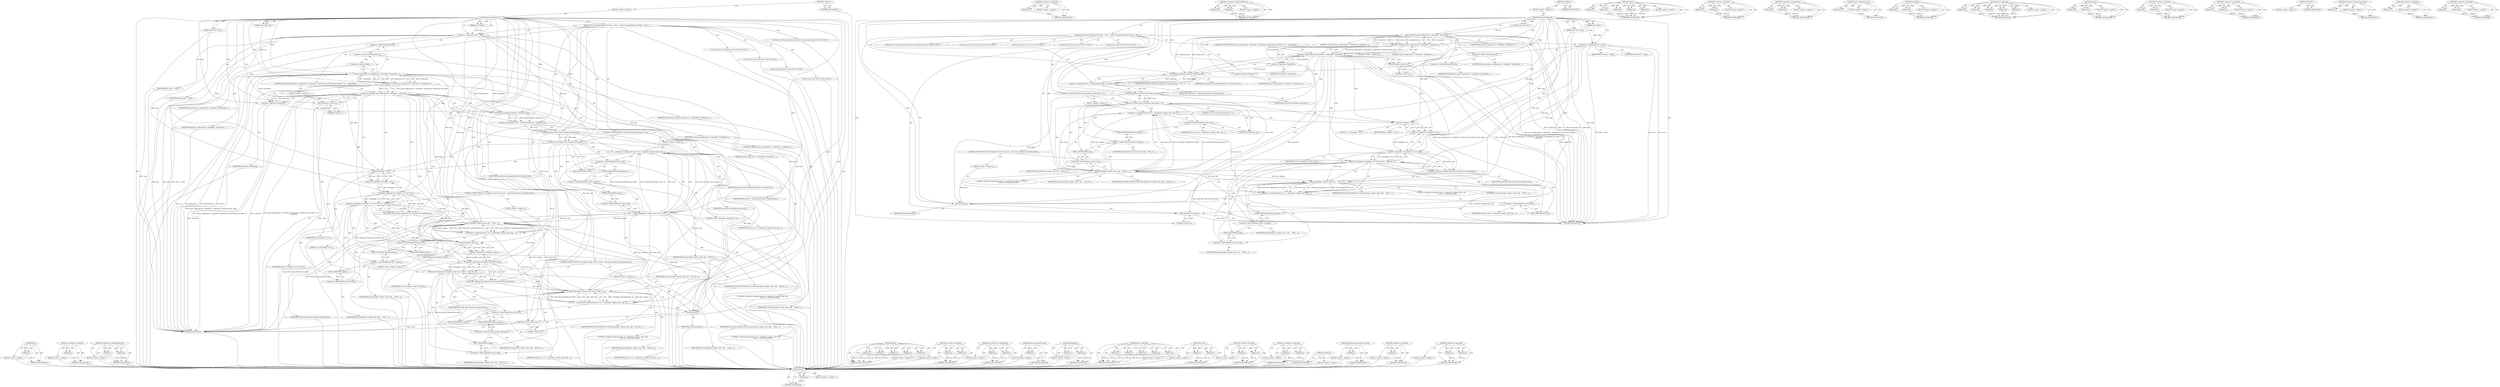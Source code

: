 digraph "&lt;operator&gt;.logicalAnd" {
vulnerable_196 [label=<(METHOD,free)>];
vulnerable_197 [label=<(PARAM,p1)>];
vulnerable_198 [label=<(BLOCK,&lt;empty&gt;,&lt;empty&gt;)>];
vulnerable_199 [label=<(METHOD_RETURN,ANY)>];
vulnerable_147 [label=<(METHOD,&lt;operator&gt;.addressOf)>];
vulnerable_148 [label=<(PARAM,p1)>];
vulnerable_149 [label=<(BLOCK,&lt;empty&gt;,&lt;empty&gt;)>];
vulnerable_150 [label=<(METHOD_RETURN,ANY)>];
vulnerable_169 [label=<(METHOD,&lt;operator&gt;.indirectFieldAccess)>];
vulnerable_170 [label=<(PARAM,p1)>];
vulnerable_171 [label=<(PARAM,p2)>];
vulnerable_172 [label=<(BLOCK,&lt;empty&gt;,&lt;empty&gt;)>];
vulnerable_173 [label=<(METHOD_RETURN,ANY)>];
vulnerable_6 [label=<(METHOD,&lt;global&gt;)<SUB>1</SUB>>];
vulnerable_7 [label=<(BLOCK,&lt;empty&gt;,&lt;empty&gt;)<SUB>1</SUB>>];
vulnerable_8 [label=<(METHOD,fsck_gitmodules_fn)<SUB>1</SUB>>];
vulnerable_9 [label=<(PARAM,const char *var)<SUB>1</SUB>>];
vulnerable_10 [label=<(PARAM,const char *value)<SUB>1</SUB>>];
vulnerable_11 [label=<(PARAM,void *vdata)<SUB>1</SUB>>];
vulnerable_12 [label=<(BLOCK,{
	struct fsck_gitmodules_data *data = vdata;
	...,{
	struct fsck_gitmodules_data *data = vdata;
	...)<SUB>2</SUB>>];
vulnerable_13 [label="<(LOCAL,struct fsck_gitmodules_data* data: fsck_gitmodules_data*)<SUB>3</SUB>>"];
vulnerable_14 [label=<(&lt;operator&gt;.assignment,*data = vdata)<SUB>3</SUB>>];
vulnerable_15 [label=<(IDENTIFIER,data,*data = vdata)<SUB>3</SUB>>];
vulnerable_16 [label=<(IDENTIFIER,vdata,*data = vdata)<SUB>3</SUB>>];
vulnerable_17 [label="<(LOCAL,const char* subsection: char*)<SUB>4</SUB>>"];
vulnerable_18 [label="<(LOCAL,const char* key: char*)<SUB>4</SUB>>"];
vulnerable_19 [label="<(LOCAL,int subsection_len: int)<SUB>5</SUB>>"];
vulnerable_20 [label="<(LOCAL,char* name: char*)<SUB>6</SUB>>"];
vulnerable_21 [label=<(CONTROL_STRUCTURE,IF,if (parse_config_key(var, &quot;submodule&quot;, &amp;subsection, &amp;subsection_len, &amp;key) &lt; 0 ||
	    !subsection))<SUB>8</SUB>>];
vulnerable_22 [label=<(&lt;operator&gt;.logicalOr,parse_config_key(var, &quot;submodule&quot;, &amp;subsection,...)<SUB>8</SUB>>];
vulnerable_23 [label=<(&lt;operator&gt;.lessThan,parse_config_key(var, &quot;submodule&quot;, &amp;subsection,...)<SUB>8</SUB>>];
vulnerable_24 [label=<(parse_config_key,parse_config_key(var, &quot;submodule&quot;, &amp;subsection,...)<SUB>8</SUB>>];
vulnerable_25 [label=<(IDENTIFIER,var,parse_config_key(var, &quot;submodule&quot;, &amp;subsection,...)<SUB>8</SUB>>];
vulnerable_26 [label=<(LITERAL,&quot;submodule&quot;,parse_config_key(var, &quot;submodule&quot;, &amp;subsection,...)<SUB>8</SUB>>];
vulnerable_27 [label=<(&lt;operator&gt;.addressOf,&amp;subsection)<SUB>8</SUB>>];
vulnerable_28 [label=<(IDENTIFIER,subsection,parse_config_key(var, &quot;submodule&quot;, &amp;subsection,...)<SUB>8</SUB>>];
vulnerable_29 [label=<(&lt;operator&gt;.addressOf,&amp;subsection_len)<SUB>8</SUB>>];
vulnerable_30 [label=<(IDENTIFIER,subsection_len,parse_config_key(var, &quot;submodule&quot;, &amp;subsection,...)<SUB>8</SUB>>];
vulnerable_31 [label=<(&lt;operator&gt;.addressOf,&amp;key)<SUB>8</SUB>>];
vulnerable_32 [label=<(IDENTIFIER,key,parse_config_key(var, &quot;submodule&quot;, &amp;subsection,...)<SUB>8</SUB>>];
vulnerable_33 [label=<(LITERAL,0,parse_config_key(var, &quot;submodule&quot;, &amp;subsection,...)<SUB>8</SUB>>];
vulnerable_34 [label=<(&lt;operator&gt;.logicalNot,!subsection)<SUB>9</SUB>>];
vulnerable_35 [label=<(IDENTIFIER,subsection,!subsection)<SUB>9</SUB>>];
vulnerable_36 [label=<(BLOCK,&lt;empty&gt;,&lt;empty&gt;)<SUB>10</SUB>>];
vulnerable_37 [label=<(RETURN,return 0;,return 0;)<SUB>10</SUB>>];
vulnerable_38 [label=<(LITERAL,0,return 0;)<SUB>10</SUB>>];
vulnerable_39 [label=<(&lt;operator&gt;.assignment,name = xmemdupz(subsection, subsection_len))<SUB>12</SUB>>];
vulnerable_40 [label=<(IDENTIFIER,name,name = xmemdupz(subsection, subsection_len))<SUB>12</SUB>>];
vulnerable_41 [label=<(xmemdupz,xmemdupz(subsection, subsection_len))<SUB>12</SUB>>];
vulnerable_42 [label=<(IDENTIFIER,subsection,xmemdupz(subsection, subsection_len))<SUB>12</SUB>>];
vulnerable_43 [label=<(IDENTIFIER,subsection_len,xmemdupz(subsection, subsection_len))<SUB>12</SUB>>];
vulnerable_44 [label=<(CONTROL_STRUCTURE,IF,if (check_submodule_name(name) &lt; 0))<SUB>13</SUB>>];
vulnerable_45 [label=<(&lt;operator&gt;.lessThan,check_submodule_name(name) &lt; 0)<SUB>13</SUB>>];
vulnerable_46 [label=<(check_submodule_name,check_submodule_name(name))<SUB>13</SUB>>];
vulnerable_47 [label=<(IDENTIFIER,name,check_submodule_name(name))<SUB>13</SUB>>];
vulnerable_48 [label=<(LITERAL,0,check_submodule_name(name) &lt; 0)<SUB>13</SUB>>];
vulnerable_49 [label=<(BLOCK,&lt;empty&gt;,&lt;empty&gt;)<SUB>14</SUB>>];
vulnerable_50 [label=<(&lt;operators&gt;.assignmentOr,data-&gt;ret |= report(data-&gt;options, data-&gt;obj,
	...)<SUB>14</SUB>>];
vulnerable_51 [label=<(&lt;operator&gt;.indirectFieldAccess,data-&gt;ret)<SUB>14</SUB>>];
vulnerable_52 [label=<(IDENTIFIER,data,data-&gt;ret |= report(data-&gt;options, data-&gt;obj,
	...)<SUB>14</SUB>>];
vulnerable_53 [label=<(FIELD_IDENTIFIER,ret,ret)<SUB>14</SUB>>];
vulnerable_54 [label=<(report,report(data-&gt;options, data-&gt;obj,
				    FSCK_M...)<SUB>14</SUB>>];
vulnerable_55 [label=<(&lt;operator&gt;.indirectFieldAccess,data-&gt;options)<SUB>14</SUB>>];
vulnerable_56 [label=<(IDENTIFIER,data,report(data-&gt;options, data-&gt;obj,
				    FSCK_M...)<SUB>14</SUB>>];
vulnerable_57 [label=<(FIELD_IDENTIFIER,options,options)<SUB>14</SUB>>];
vulnerable_58 [label=<(&lt;operator&gt;.indirectFieldAccess,data-&gt;obj)<SUB>14</SUB>>];
vulnerable_59 [label=<(IDENTIFIER,data,report(data-&gt;options, data-&gt;obj,
				    FSCK_M...)<SUB>14</SUB>>];
vulnerable_60 [label=<(FIELD_IDENTIFIER,obj,obj)<SUB>14</SUB>>];
vulnerable_61 [label=<(IDENTIFIER,FSCK_MSG_GITMODULES_NAME,report(data-&gt;options, data-&gt;obj,
				    FSCK_M...)<SUB>15</SUB>>];
vulnerable_62 [label="<(LITERAL,&quot;disallowed submodule name: %s&quot;,report(data-&gt;options, data-&gt;obj,
				    FSCK_M...)<SUB>16</SUB>>"];
vulnerable_63 [label=<(IDENTIFIER,name,report(data-&gt;options, data-&gt;obj,
				    FSCK_M...)<SUB>17</SUB>>];
vulnerable_64 [label=<(CONTROL_STRUCTURE,IF,if (!strcmp(key, &quot;url&quot;) &amp;&amp; value &amp;&amp;
	    looks_like_command_line_option(value)))<SUB>18</SUB>>];
vulnerable_65 [label=<(&lt;operator&gt;.logicalAnd,!strcmp(key, &quot;url&quot;) &amp;&amp; value &amp;&amp;
	    looks_like...)<SUB>18</SUB>>];
vulnerable_66 [label=<(&lt;operator&gt;.logicalAnd,!strcmp(key, &quot;url&quot;) &amp;&amp; value)<SUB>18</SUB>>];
vulnerable_67 [label=<(&lt;operator&gt;.logicalNot,!strcmp(key, &quot;url&quot;))<SUB>18</SUB>>];
vulnerable_68 [label=<(strcmp,strcmp(key, &quot;url&quot;))<SUB>18</SUB>>];
vulnerable_69 [label=<(IDENTIFIER,key,strcmp(key, &quot;url&quot;))<SUB>18</SUB>>];
vulnerable_70 [label=<(LITERAL,&quot;url&quot;,strcmp(key, &quot;url&quot;))<SUB>18</SUB>>];
vulnerable_71 [label=<(IDENTIFIER,value,!strcmp(key, &quot;url&quot;) &amp;&amp; value)<SUB>18</SUB>>];
vulnerable_72 [label=<(looks_like_command_line_option,looks_like_command_line_option(value))<SUB>19</SUB>>];
vulnerable_73 [label=<(IDENTIFIER,value,looks_like_command_line_option(value))<SUB>19</SUB>>];
vulnerable_74 [label=<(BLOCK,&lt;empty&gt;,&lt;empty&gt;)<SUB>20</SUB>>];
vulnerable_75 [label=<(&lt;operators&gt;.assignmentOr,data-&gt;ret |= report(data-&gt;options, data-&gt;obj,
 ...)<SUB>20</SUB>>];
vulnerable_76 [label=<(&lt;operator&gt;.indirectFieldAccess,data-&gt;ret)<SUB>20</SUB>>];
vulnerable_77 [label=<(IDENTIFIER,data,data-&gt;ret |= report(data-&gt;options, data-&gt;obj,
 ...)<SUB>20</SUB>>];
vulnerable_78 [label=<(FIELD_IDENTIFIER,ret,ret)<SUB>20</SUB>>];
vulnerable_79 [label=<(report,report(data-&gt;options, data-&gt;obj,
 				    FSCK_...)<SUB>20</SUB>>];
vulnerable_80 [label=<(&lt;operator&gt;.indirectFieldAccess,data-&gt;options)<SUB>20</SUB>>];
vulnerable_81 [label=<(IDENTIFIER,data,report(data-&gt;options, data-&gt;obj,
 				    FSCK_...)<SUB>20</SUB>>];
vulnerable_82 [label=<(FIELD_IDENTIFIER,options,options)<SUB>20</SUB>>];
vulnerable_83 [label=<(&lt;operator&gt;.indirectFieldAccess,data-&gt;obj)<SUB>20</SUB>>];
vulnerable_84 [label=<(IDENTIFIER,data,report(data-&gt;options, data-&gt;obj,
 				    FSCK_...)<SUB>20</SUB>>];
vulnerable_85 [label=<(FIELD_IDENTIFIER,obj,obj)<SUB>20</SUB>>];
vulnerable_86 [label=<(IDENTIFIER,FSCK_MSG_GITMODULES_URL,report(data-&gt;options, data-&gt;obj,
 				    FSCK_...)<SUB>21</SUB>>];
vulnerable_87 [label="<(LITERAL,&quot;disallowed submodule url: %s&quot;,report(data-&gt;options, data-&gt;obj,
 				    FSCK_...)<SUB>22</SUB>>"];
vulnerable_88 [label=<(IDENTIFIER,value,report(data-&gt;options, data-&gt;obj,
 				    FSCK_...)<SUB>23</SUB>>];
vulnerable_89 [label=<(free,free(name))<SUB>24</SUB>>];
vulnerable_90 [label=<(IDENTIFIER,name,free(name))<SUB>24</SUB>>];
vulnerable_91 [label=<(RETURN,return 0;,return 0;)<SUB>26</SUB>>];
vulnerable_92 [label=<(LITERAL,0,return 0;)<SUB>26</SUB>>];
vulnerable_93 [label=<(METHOD_RETURN,int)<SUB>1</SUB>>];
vulnerable_95 [label=<(METHOD_RETURN,ANY)<SUB>1</SUB>>];
vulnerable_174 [label=<(METHOD,report)>];
vulnerable_175 [label=<(PARAM,p1)>];
vulnerable_176 [label=<(PARAM,p2)>];
vulnerable_177 [label=<(PARAM,p3)>];
vulnerable_178 [label=<(PARAM,p4)>];
vulnerable_179 [label=<(PARAM,p5)>];
vulnerable_180 [label=<(BLOCK,&lt;empty&gt;,&lt;empty&gt;)>];
vulnerable_181 [label=<(METHOD_RETURN,ANY)>];
vulnerable_129 [label=<(METHOD,&lt;operator&gt;.logicalOr)>];
vulnerable_130 [label=<(PARAM,p1)>];
vulnerable_131 [label=<(PARAM,p2)>];
vulnerable_132 [label=<(BLOCK,&lt;empty&gt;,&lt;empty&gt;)>];
vulnerable_133 [label=<(METHOD_RETURN,ANY)>];
vulnerable_164 [label=<(METHOD,&lt;operators&gt;.assignmentOr)>];
vulnerable_165 [label=<(PARAM,p1)>];
vulnerable_166 [label=<(PARAM,p2)>];
vulnerable_167 [label=<(BLOCK,&lt;empty&gt;,&lt;empty&gt;)>];
vulnerable_168 [label=<(METHOD_RETURN,ANY)>];
vulnerable_160 [label=<(METHOD,check_submodule_name)>];
vulnerable_161 [label=<(PARAM,p1)>];
vulnerable_162 [label=<(BLOCK,&lt;empty&gt;,&lt;empty&gt;)>];
vulnerable_163 [label=<(METHOD_RETURN,ANY)>];
vulnerable_155 [label=<(METHOD,xmemdupz)>];
vulnerable_156 [label=<(PARAM,p1)>];
vulnerable_157 [label=<(PARAM,p2)>];
vulnerable_158 [label=<(BLOCK,&lt;empty&gt;,&lt;empty&gt;)>];
vulnerable_159 [label=<(METHOD_RETURN,ANY)>];
vulnerable_139 [label=<(METHOD,parse_config_key)>];
vulnerable_140 [label=<(PARAM,p1)>];
vulnerable_141 [label=<(PARAM,p2)>];
vulnerable_142 [label=<(PARAM,p3)>];
vulnerable_143 [label=<(PARAM,p4)>];
vulnerable_144 [label=<(PARAM,p5)>];
vulnerable_145 [label=<(BLOCK,&lt;empty&gt;,&lt;empty&gt;)>];
vulnerable_146 [label=<(METHOD_RETURN,ANY)>];
vulnerable_187 [label=<(METHOD,strcmp)>];
vulnerable_188 [label=<(PARAM,p1)>];
vulnerable_189 [label=<(PARAM,p2)>];
vulnerable_190 [label=<(BLOCK,&lt;empty&gt;,&lt;empty&gt;)>];
vulnerable_191 [label=<(METHOD_RETURN,ANY)>];
vulnerable_134 [label=<(METHOD,&lt;operator&gt;.lessThan)>];
vulnerable_135 [label=<(PARAM,p1)>];
vulnerable_136 [label=<(PARAM,p2)>];
vulnerable_137 [label=<(BLOCK,&lt;empty&gt;,&lt;empty&gt;)>];
vulnerable_138 [label=<(METHOD_RETURN,ANY)>];
vulnerable_124 [label=<(METHOD,&lt;operator&gt;.assignment)>];
vulnerable_125 [label=<(PARAM,p1)>];
vulnerable_126 [label=<(PARAM,p2)>];
vulnerable_127 [label=<(BLOCK,&lt;empty&gt;,&lt;empty&gt;)>];
vulnerable_128 [label=<(METHOD_RETURN,ANY)>];
vulnerable_118 [label=<(METHOD,&lt;global&gt;)<SUB>1</SUB>>];
vulnerable_119 [label=<(BLOCK,&lt;empty&gt;,&lt;empty&gt;)>];
vulnerable_120 [label=<(METHOD_RETURN,ANY)>];
vulnerable_192 [label=<(METHOD,looks_like_command_line_option)>];
vulnerable_193 [label=<(PARAM,p1)>];
vulnerable_194 [label=<(BLOCK,&lt;empty&gt;,&lt;empty&gt;)>];
vulnerable_195 [label=<(METHOD_RETURN,ANY)>];
vulnerable_151 [label=<(METHOD,&lt;operator&gt;.logicalNot)>];
vulnerable_152 [label=<(PARAM,p1)>];
vulnerable_153 [label=<(BLOCK,&lt;empty&gt;,&lt;empty&gt;)>];
vulnerable_154 [label=<(METHOD_RETURN,ANY)>];
vulnerable_182 [label=<(METHOD,&lt;operator&gt;.logicalAnd)>];
vulnerable_183 [label=<(PARAM,p1)>];
vulnerable_184 [label=<(PARAM,p2)>];
vulnerable_185 [label=<(BLOCK,&lt;empty&gt;,&lt;empty&gt;)>];
vulnerable_186 [label=<(METHOD_RETURN,ANY)>];
fixed_223 [label=<(METHOD,free)>];
fixed_224 [label=<(PARAM,p1)>];
fixed_225 [label=<(BLOCK,&lt;empty&gt;,&lt;empty&gt;)>];
fixed_226 [label=<(METHOD_RETURN,ANY)>];
fixed_174 [label=<(METHOD,&lt;operator&gt;.addressOf)>];
fixed_175 [label=<(PARAM,p1)>];
fixed_176 [label=<(BLOCK,&lt;empty&gt;,&lt;empty&gt;)>];
fixed_177 [label=<(METHOD_RETURN,ANY)>];
fixed_196 [label=<(METHOD,&lt;operator&gt;.indirectFieldAccess)>];
fixed_197 [label=<(PARAM,p1)>];
fixed_198 [label=<(PARAM,p2)>];
fixed_199 [label=<(BLOCK,&lt;empty&gt;,&lt;empty&gt;)>];
fixed_200 [label=<(METHOD_RETURN,ANY)>];
fixed_6 [label=<(METHOD,&lt;global&gt;)<SUB>1</SUB>>];
fixed_7 [label=<(BLOCK,&lt;empty&gt;,&lt;empty&gt;)<SUB>1</SUB>>];
fixed_8 [label=<(METHOD,fsck_gitmodules_fn)<SUB>1</SUB>>];
fixed_9 [label=<(PARAM,const char *var)<SUB>1</SUB>>];
fixed_10 [label=<(PARAM,const char *value)<SUB>1</SUB>>];
fixed_11 [label=<(PARAM,void *vdata)<SUB>1</SUB>>];
fixed_12 [label=<(BLOCK,{
	struct fsck_gitmodules_data *data = vdata;
	...,{
	struct fsck_gitmodules_data *data = vdata;
	...)<SUB>2</SUB>>];
fixed_13 [label="<(LOCAL,struct fsck_gitmodules_data* data: fsck_gitmodules_data*)<SUB>3</SUB>>"];
fixed_14 [label=<(&lt;operator&gt;.assignment,*data = vdata)<SUB>3</SUB>>];
fixed_15 [label=<(IDENTIFIER,data,*data = vdata)<SUB>3</SUB>>];
fixed_16 [label=<(IDENTIFIER,vdata,*data = vdata)<SUB>3</SUB>>];
fixed_17 [label="<(LOCAL,const char* subsection: char*)<SUB>4</SUB>>"];
fixed_18 [label="<(LOCAL,const char* key: char*)<SUB>4</SUB>>"];
fixed_19 [label="<(LOCAL,int subsection_len: int)<SUB>5</SUB>>"];
fixed_20 [label="<(LOCAL,char* name: char*)<SUB>6</SUB>>"];
fixed_21 [label=<(CONTROL_STRUCTURE,IF,if (parse_config_key(var, &quot;submodule&quot;, &amp;subsection, &amp;subsection_len, &amp;key) &lt; 0 ||
	    !subsection))<SUB>8</SUB>>];
fixed_22 [label=<(&lt;operator&gt;.logicalOr,parse_config_key(var, &quot;submodule&quot;, &amp;subsection,...)<SUB>8</SUB>>];
fixed_23 [label=<(&lt;operator&gt;.lessThan,parse_config_key(var, &quot;submodule&quot;, &amp;subsection,...)<SUB>8</SUB>>];
fixed_24 [label=<(parse_config_key,parse_config_key(var, &quot;submodule&quot;, &amp;subsection,...)<SUB>8</SUB>>];
fixed_25 [label=<(IDENTIFIER,var,parse_config_key(var, &quot;submodule&quot;, &amp;subsection,...)<SUB>8</SUB>>];
fixed_26 [label=<(LITERAL,&quot;submodule&quot;,parse_config_key(var, &quot;submodule&quot;, &amp;subsection,...)<SUB>8</SUB>>];
fixed_27 [label=<(&lt;operator&gt;.addressOf,&amp;subsection)<SUB>8</SUB>>];
fixed_28 [label=<(IDENTIFIER,subsection,parse_config_key(var, &quot;submodule&quot;, &amp;subsection,...)<SUB>8</SUB>>];
fixed_29 [label=<(&lt;operator&gt;.addressOf,&amp;subsection_len)<SUB>8</SUB>>];
fixed_30 [label=<(IDENTIFIER,subsection_len,parse_config_key(var, &quot;submodule&quot;, &amp;subsection,...)<SUB>8</SUB>>];
fixed_31 [label=<(&lt;operator&gt;.addressOf,&amp;key)<SUB>8</SUB>>];
fixed_32 [label=<(IDENTIFIER,key,parse_config_key(var, &quot;submodule&quot;, &amp;subsection,...)<SUB>8</SUB>>];
fixed_33 [label=<(LITERAL,0,parse_config_key(var, &quot;submodule&quot;, &amp;subsection,...)<SUB>8</SUB>>];
fixed_34 [label=<(&lt;operator&gt;.logicalNot,!subsection)<SUB>9</SUB>>];
fixed_35 [label=<(IDENTIFIER,subsection,!subsection)<SUB>9</SUB>>];
fixed_36 [label=<(BLOCK,&lt;empty&gt;,&lt;empty&gt;)<SUB>10</SUB>>];
fixed_37 [label=<(RETURN,return 0;,return 0;)<SUB>10</SUB>>];
fixed_38 [label=<(LITERAL,0,return 0;)<SUB>10</SUB>>];
fixed_39 [label=<(&lt;operator&gt;.assignment,name = xmemdupz(subsection, subsection_len))<SUB>12</SUB>>];
fixed_40 [label=<(IDENTIFIER,name,name = xmemdupz(subsection, subsection_len))<SUB>12</SUB>>];
fixed_41 [label=<(xmemdupz,xmemdupz(subsection, subsection_len))<SUB>12</SUB>>];
fixed_42 [label=<(IDENTIFIER,subsection,xmemdupz(subsection, subsection_len))<SUB>12</SUB>>];
fixed_43 [label=<(IDENTIFIER,subsection_len,xmemdupz(subsection, subsection_len))<SUB>12</SUB>>];
fixed_44 [label=<(CONTROL_STRUCTURE,IF,if (check_submodule_name(name) &lt; 0))<SUB>13</SUB>>];
fixed_45 [label=<(&lt;operator&gt;.lessThan,check_submodule_name(name) &lt; 0)<SUB>13</SUB>>];
fixed_46 [label=<(check_submodule_name,check_submodule_name(name))<SUB>13</SUB>>];
fixed_47 [label=<(IDENTIFIER,name,check_submodule_name(name))<SUB>13</SUB>>];
fixed_48 [label=<(LITERAL,0,check_submodule_name(name) &lt; 0)<SUB>13</SUB>>];
fixed_49 [label=<(BLOCK,&lt;empty&gt;,&lt;empty&gt;)<SUB>14</SUB>>];
fixed_50 [label=<(&lt;operators&gt;.assignmentOr,data-&gt;ret |= report(data-&gt;options, data-&gt;obj,
	...)<SUB>14</SUB>>];
fixed_51 [label=<(&lt;operator&gt;.indirectFieldAccess,data-&gt;ret)<SUB>14</SUB>>];
fixed_52 [label=<(IDENTIFIER,data,data-&gt;ret |= report(data-&gt;options, data-&gt;obj,
	...)<SUB>14</SUB>>];
fixed_53 [label=<(FIELD_IDENTIFIER,ret,ret)<SUB>14</SUB>>];
fixed_54 [label=<(report,report(data-&gt;options, data-&gt;obj,
				    FSCK_M...)<SUB>14</SUB>>];
fixed_55 [label=<(&lt;operator&gt;.indirectFieldAccess,data-&gt;options)<SUB>14</SUB>>];
fixed_56 [label=<(IDENTIFIER,data,report(data-&gt;options, data-&gt;obj,
				    FSCK_M...)<SUB>14</SUB>>];
fixed_57 [label=<(FIELD_IDENTIFIER,options,options)<SUB>14</SUB>>];
fixed_58 [label=<(&lt;operator&gt;.indirectFieldAccess,data-&gt;obj)<SUB>14</SUB>>];
fixed_59 [label=<(IDENTIFIER,data,report(data-&gt;options, data-&gt;obj,
				    FSCK_M...)<SUB>14</SUB>>];
fixed_60 [label=<(FIELD_IDENTIFIER,obj,obj)<SUB>14</SUB>>];
fixed_61 [label=<(IDENTIFIER,FSCK_MSG_GITMODULES_NAME,report(data-&gt;options, data-&gt;obj,
				    FSCK_M...)<SUB>15</SUB>>];
fixed_62 [label="<(LITERAL,&quot;disallowed submodule name: %s&quot;,report(data-&gt;options, data-&gt;obj,
				    FSCK_M...)<SUB>16</SUB>>"];
fixed_63 [label=<(IDENTIFIER,name,report(data-&gt;options, data-&gt;obj,
				    FSCK_M...)<SUB>17</SUB>>];
fixed_64 [label=<(CONTROL_STRUCTURE,IF,if (!strcmp(key, &quot;url&quot;) &amp;&amp; value &amp;&amp;
	    looks_like_command_line_option(value)))<SUB>18</SUB>>];
fixed_65 [label=<(&lt;operator&gt;.logicalAnd,!strcmp(key, &quot;url&quot;) &amp;&amp; value &amp;&amp;
	    looks_like...)<SUB>18</SUB>>];
fixed_66 [label=<(&lt;operator&gt;.logicalAnd,!strcmp(key, &quot;url&quot;) &amp;&amp; value)<SUB>18</SUB>>];
fixed_67 [label=<(&lt;operator&gt;.logicalNot,!strcmp(key, &quot;url&quot;))<SUB>18</SUB>>];
fixed_68 [label=<(strcmp,strcmp(key, &quot;url&quot;))<SUB>18</SUB>>];
fixed_69 [label=<(IDENTIFIER,key,strcmp(key, &quot;url&quot;))<SUB>18</SUB>>];
fixed_70 [label=<(LITERAL,&quot;url&quot;,strcmp(key, &quot;url&quot;))<SUB>18</SUB>>];
fixed_71 [label=<(IDENTIFIER,value,!strcmp(key, &quot;url&quot;) &amp;&amp; value)<SUB>18</SUB>>];
fixed_72 [label=<(looks_like_command_line_option,looks_like_command_line_option(value))<SUB>19</SUB>>];
fixed_73 [label=<(IDENTIFIER,value,looks_like_command_line_option(value))<SUB>19</SUB>>];
fixed_74 [label=<(BLOCK,&lt;empty&gt;,&lt;empty&gt;)<SUB>20</SUB>>];
fixed_75 [label=<(&lt;operators&gt;.assignmentOr,data-&gt;ret |= report(data-&gt;options, data-&gt;obj,
 ...)<SUB>20</SUB>>];
fixed_76 [label=<(&lt;operator&gt;.indirectFieldAccess,data-&gt;ret)<SUB>20</SUB>>];
fixed_77 [label=<(IDENTIFIER,data,data-&gt;ret |= report(data-&gt;options, data-&gt;obj,
 ...)<SUB>20</SUB>>];
fixed_78 [label=<(FIELD_IDENTIFIER,ret,ret)<SUB>20</SUB>>];
fixed_79 [label=<(report,report(data-&gt;options, data-&gt;obj,
 				    FSCK_...)<SUB>20</SUB>>];
fixed_80 [label=<(&lt;operator&gt;.indirectFieldAccess,data-&gt;options)<SUB>20</SUB>>];
fixed_81 [label=<(IDENTIFIER,data,report(data-&gt;options, data-&gt;obj,
 				    FSCK_...)<SUB>20</SUB>>];
fixed_82 [label=<(FIELD_IDENTIFIER,options,options)<SUB>20</SUB>>];
fixed_83 [label=<(&lt;operator&gt;.indirectFieldAccess,data-&gt;obj)<SUB>20</SUB>>];
fixed_84 [label=<(IDENTIFIER,data,report(data-&gt;options, data-&gt;obj,
 				    FSCK_...)<SUB>20</SUB>>];
fixed_85 [label=<(FIELD_IDENTIFIER,obj,obj)<SUB>20</SUB>>];
fixed_86 [label=<(IDENTIFIER,FSCK_MSG_GITMODULES_URL,report(data-&gt;options, data-&gt;obj,
 				    FSCK_...)<SUB>21</SUB>>];
fixed_87 [label="<(LITERAL,&quot;disallowed submodule url: %s&quot;,report(data-&gt;options, data-&gt;obj,
 				    FSCK_...)<SUB>22</SUB>>"];
fixed_88 [label=<(IDENTIFIER,value,report(data-&gt;options, data-&gt;obj,
 				    FSCK_...)<SUB>23</SUB>>];
fixed_89 [label=<(CONTROL_STRUCTURE,IF,if (!strcmp(key, &quot;path&quot;) &amp;&amp; value &amp;&amp;
	    looks_like_command_line_option(value)))<SUB>24</SUB>>];
fixed_90 [label=<(&lt;operator&gt;.logicalAnd,!strcmp(key, &quot;path&quot;) &amp;&amp; value &amp;&amp;
	    looks_lik...)<SUB>24</SUB>>];
fixed_91 [label=<(&lt;operator&gt;.logicalAnd,!strcmp(key, &quot;path&quot;) &amp;&amp; value)<SUB>24</SUB>>];
fixed_92 [label=<(&lt;operator&gt;.logicalNot,!strcmp(key, &quot;path&quot;))<SUB>24</SUB>>];
fixed_93 [label=<(strcmp,strcmp(key, &quot;path&quot;))<SUB>24</SUB>>];
fixed_94 [label=<(IDENTIFIER,key,strcmp(key, &quot;path&quot;))<SUB>24</SUB>>];
fixed_95 [label=<(LITERAL,&quot;path&quot;,strcmp(key, &quot;path&quot;))<SUB>24</SUB>>];
fixed_96 [label=<(IDENTIFIER,value,!strcmp(key, &quot;path&quot;) &amp;&amp; value)<SUB>24</SUB>>];
fixed_97 [label=<(looks_like_command_line_option,looks_like_command_line_option(value))<SUB>25</SUB>>];
fixed_98 [label=<(IDENTIFIER,value,looks_like_command_line_option(value))<SUB>25</SUB>>];
fixed_99 [label=<(BLOCK,&lt;empty&gt;,&lt;empty&gt;)<SUB>26</SUB>>];
fixed_100 [label=<(&lt;operators&gt;.assignmentOr,data-&gt;ret |= report(data-&gt;options, data-&gt;obj,
	...)<SUB>26</SUB>>];
fixed_101 [label=<(&lt;operator&gt;.indirectFieldAccess,data-&gt;ret)<SUB>26</SUB>>];
fixed_102 [label=<(IDENTIFIER,data,data-&gt;ret |= report(data-&gt;options, data-&gt;obj,
	...)<SUB>26</SUB>>];
fixed_103 [label=<(FIELD_IDENTIFIER,ret,ret)<SUB>26</SUB>>];
fixed_104 [label=<(report,report(data-&gt;options, data-&gt;obj,
				    FSCK_M...)<SUB>26</SUB>>];
fixed_105 [label=<(&lt;operator&gt;.indirectFieldAccess,data-&gt;options)<SUB>26</SUB>>];
fixed_106 [label=<(IDENTIFIER,data,report(data-&gt;options, data-&gt;obj,
				    FSCK_M...)<SUB>26</SUB>>];
fixed_107 [label=<(FIELD_IDENTIFIER,options,options)<SUB>26</SUB>>];
fixed_108 [label=<(&lt;operator&gt;.indirectFieldAccess,data-&gt;obj)<SUB>26</SUB>>];
fixed_109 [label=<(IDENTIFIER,data,report(data-&gt;options, data-&gt;obj,
				    FSCK_M...)<SUB>26</SUB>>];
fixed_110 [label=<(FIELD_IDENTIFIER,obj,obj)<SUB>26</SUB>>];
fixed_111 [label=<(IDENTIFIER,FSCK_MSG_GITMODULES_PATH,report(data-&gt;options, data-&gt;obj,
				    FSCK_M...)<SUB>27</SUB>>];
fixed_112 [label="<(LITERAL,&quot;disallowed submodule path: %s&quot;,report(data-&gt;options, data-&gt;obj,
				    FSCK_M...)<SUB>28</SUB>>"];
fixed_113 [label=<(IDENTIFIER,value,report(data-&gt;options, data-&gt;obj,
				    FSCK_M...)<SUB>29</SUB>>];
fixed_114 [label=<(free,free(name))<SUB>30</SUB>>];
fixed_115 [label=<(IDENTIFIER,name,free(name))<SUB>30</SUB>>];
fixed_116 [label=<(RETURN,return 0;,return 0;)<SUB>32</SUB>>];
fixed_117 [label=<(LITERAL,0,return 0;)<SUB>32</SUB>>];
fixed_118 [label=<(METHOD_RETURN,int)<SUB>1</SUB>>];
fixed_120 [label=<(METHOD_RETURN,ANY)<SUB>1</SUB>>];
fixed_201 [label=<(METHOD,report)>];
fixed_202 [label=<(PARAM,p1)>];
fixed_203 [label=<(PARAM,p2)>];
fixed_204 [label=<(PARAM,p3)>];
fixed_205 [label=<(PARAM,p4)>];
fixed_206 [label=<(PARAM,p5)>];
fixed_207 [label=<(BLOCK,&lt;empty&gt;,&lt;empty&gt;)>];
fixed_208 [label=<(METHOD_RETURN,ANY)>];
fixed_156 [label=<(METHOD,&lt;operator&gt;.logicalOr)>];
fixed_157 [label=<(PARAM,p1)>];
fixed_158 [label=<(PARAM,p2)>];
fixed_159 [label=<(BLOCK,&lt;empty&gt;,&lt;empty&gt;)>];
fixed_160 [label=<(METHOD_RETURN,ANY)>];
fixed_191 [label=<(METHOD,&lt;operators&gt;.assignmentOr)>];
fixed_192 [label=<(PARAM,p1)>];
fixed_193 [label=<(PARAM,p2)>];
fixed_194 [label=<(BLOCK,&lt;empty&gt;,&lt;empty&gt;)>];
fixed_195 [label=<(METHOD_RETURN,ANY)>];
fixed_187 [label=<(METHOD,check_submodule_name)>];
fixed_188 [label=<(PARAM,p1)>];
fixed_189 [label=<(BLOCK,&lt;empty&gt;,&lt;empty&gt;)>];
fixed_190 [label=<(METHOD_RETURN,ANY)>];
fixed_182 [label=<(METHOD,xmemdupz)>];
fixed_183 [label=<(PARAM,p1)>];
fixed_184 [label=<(PARAM,p2)>];
fixed_185 [label=<(BLOCK,&lt;empty&gt;,&lt;empty&gt;)>];
fixed_186 [label=<(METHOD_RETURN,ANY)>];
fixed_166 [label=<(METHOD,parse_config_key)>];
fixed_167 [label=<(PARAM,p1)>];
fixed_168 [label=<(PARAM,p2)>];
fixed_169 [label=<(PARAM,p3)>];
fixed_170 [label=<(PARAM,p4)>];
fixed_171 [label=<(PARAM,p5)>];
fixed_172 [label=<(BLOCK,&lt;empty&gt;,&lt;empty&gt;)>];
fixed_173 [label=<(METHOD_RETURN,ANY)>];
fixed_214 [label=<(METHOD,strcmp)>];
fixed_215 [label=<(PARAM,p1)>];
fixed_216 [label=<(PARAM,p2)>];
fixed_217 [label=<(BLOCK,&lt;empty&gt;,&lt;empty&gt;)>];
fixed_218 [label=<(METHOD_RETURN,ANY)>];
fixed_161 [label=<(METHOD,&lt;operator&gt;.lessThan)>];
fixed_162 [label=<(PARAM,p1)>];
fixed_163 [label=<(PARAM,p2)>];
fixed_164 [label=<(BLOCK,&lt;empty&gt;,&lt;empty&gt;)>];
fixed_165 [label=<(METHOD_RETURN,ANY)>];
fixed_151 [label=<(METHOD,&lt;operator&gt;.assignment)>];
fixed_152 [label=<(PARAM,p1)>];
fixed_153 [label=<(PARAM,p2)>];
fixed_154 [label=<(BLOCK,&lt;empty&gt;,&lt;empty&gt;)>];
fixed_155 [label=<(METHOD_RETURN,ANY)>];
fixed_145 [label=<(METHOD,&lt;global&gt;)<SUB>1</SUB>>];
fixed_146 [label=<(BLOCK,&lt;empty&gt;,&lt;empty&gt;)>];
fixed_147 [label=<(METHOD_RETURN,ANY)>];
fixed_219 [label=<(METHOD,looks_like_command_line_option)>];
fixed_220 [label=<(PARAM,p1)>];
fixed_221 [label=<(BLOCK,&lt;empty&gt;,&lt;empty&gt;)>];
fixed_222 [label=<(METHOD_RETURN,ANY)>];
fixed_178 [label=<(METHOD,&lt;operator&gt;.logicalNot)>];
fixed_179 [label=<(PARAM,p1)>];
fixed_180 [label=<(BLOCK,&lt;empty&gt;,&lt;empty&gt;)>];
fixed_181 [label=<(METHOD_RETURN,ANY)>];
fixed_209 [label=<(METHOD,&lt;operator&gt;.logicalAnd)>];
fixed_210 [label=<(PARAM,p1)>];
fixed_211 [label=<(PARAM,p2)>];
fixed_212 [label=<(BLOCK,&lt;empty&gt;,&lt;empty&gt;)>];
fixed_213 [label=<(METHOD_RETURN,ANY)>];
vulnerable_196 -> vulnerable_197  [key=0, label="AST: "];
vulnerable_196 -> vulnerable_197  [key=1, label="DDG: "];
vulnerable_196 -> vulnerable_198  [key=0, label="AST: "];
vulnerable_196 -> vulnerable_199  [key=0, label="AST: "];
vulnerable_196 -> vulnerable_199  [key=1, label="CFG: "];
vulnerable_197 -> vulnerable_199  [key=0, label="DDG: p1"];
vulnerable_147 -> vulnerable_148  [key=0, label="AST: "];
vulnerable_147 -> vulnerable_148  [key=1, label="DDG: "];
vulnerable_147 -> vulnerable_149  [key=0, label="AST: "];
vulnerable_147 -> vulnerable_150  [key=0, label="AST: "];
vulnerable_147 -> vulnerable_150  [key=1, label="CFG: "];
vulnerable_148 -> vulnerable_150  [key=0, label="DDG: p1"];
vulnerable_169 -> vulnerable_170  [key=0, label="AST: "];
vulnerable_169 -> vulnerable_170  [key=1, label="DDG: "];
vulnerable_169 -> vulnerable_172  [key=0, label="AST: "];
vulnerable_169 -> vulnerable_171  [key=0, label="AST: "];
vulnerable_169 -> vulnerable_171  [key=1, label="DDG: "];
vulnerable_169 -> vulnerable_173  [key=0, label="AST: "];
vulnerable_169 -> vulnerable_173  [key=1, label="CFG: "];
vulnerable_170 -> vulnerable_173  [key=0, label="DDG: p1"];
vulnerable_171 -> vulnerable_173  [key=0, label="DDG: p2"];
vulnerable_6 -> vulnerable_7  [key=0, label="AST: "];
vulnerable_6 -> vulnerable_95  [key=0, label="AST: "];
vulnerable_6 -> vulnerable_95  [key=1, label="CFG: "];
vulnerable_7 -> vulnerable_8  [key=0, label="AST: "];
vulnerable_8 -> vulnerable_9  [key=0, label="AST: "];
vulnerable_8 -> vulnerable_9  [key=1, label="DDG: "];
vulnerable_8 -> vulnerable_10  [key=0, label="AST: "];
vulnerable_8 -> vulnerable_10  [key=1, label="DDG: "];
vulnerable_8 -> vulnerable_11  [key=0, label="AST: "];
vulnerable_8 -> vulnerable_11  [key=1, label="DDG: "];
vulnerable_8 -> vulnerable_12  [key=0, label="AST: "];
vulnerable_8 -> vulnerable_93  [key=0, label="AST: "];
vulnerable_8 -> vulnerable_14  [key=0, label="CFG: "];
vulnerable_8 -> vulnerable_14  [key=1, label="DDG: "];
vulnerable_8 -> vulnerable_91  [key=0, label="DDG: "];
vulnerable_8 -> vulnerable_89  [key=0, label="DDG: "];
vulnerable_8 -> vulnerable_92  [key=0, label="DDG: "];
vulnerable_8 -> vulnerable_37  [key=0, label="DDG: "];
vulnerable_8 -> vulnerable_41  [key=0, label="DDG: "];
vulnerable_8 -> vulnerable_45  [key=0, label="DDG: "];
vulnerable_8 -> vulnerable_23  [key=0, label="DDG: "];
vulnerable_8 -> vulnerable_34  [key=0, label="DDG: "];
vulnerable_8 -> vulnerable_38  [key=0, label="DDG: "];
vulnerable_8 -> vulnerable_46  [key=0, label="DDG: "];
vulnerable_8 -> vulnerable_66  [key=0, label="DDG: "];
vulnerable_8 -> vulnerable_72  [key=0, label="DDG: "];
vulnerable_8 -> vulnerable_24  [key=0, label="DDG: "];
vulnerable_8 -> vulnerable_54  [key=0, label="DDG: "];
vulnerable_8 -> vulnerable_79  [key=0, label="DDG: "];
vulnerable_8 -> vulnerable_68  [key=0, label="DDG: "];
vulnerable_9 -> vulnerable_24  [key=0, label="DDG: var"];
vulnerable_10 -> vulnerable_93  [key=0, label="DDG: value"];
vulnerable_10 -> vulnerable_66  [key=0, label="DDG: value"];
vulnerable_11 -> vulnerable_14  [key=0, label="DDG: vdata"];
vulnerable_12 -> vulnerable_13  [key=0, label="AST: "];
vulnerable_12 -> vulnerable_14  [key=0, label="AST: "];
vulnerable_12 -> vulnerable_17  [key=0, label="AST: "];
vulnerable_12 -> vulnerable_18  [key=0, label="AST: "];
vulnerable_12 -> vulnerable_19  [key=0, label="AST: "];
vulnerable_12 -> vulnerable_20  [key=0, label="AST: "];
vulnerable_12 -> vulnerable_21  [key=0, label="AST: "];
vulnerable_12 -> vulnerable_39  [key=0, label="AST: "];
vulnerable_12 -> vulnerable_44  [key=0, label="AST: "];
vulnerable_12 -> vulnerable_64  [key=0, label="AST: "];
vulnerable_12 -> vulnerable_89  [key=0, label="AST: "];
vulnerable_12 -> vulnerable_91  [key=0, label="AST: "];
vulnerable_14 -> vulnerable_15  [key=0, label="AST: "];
vulnerable_14 -> vulnerable_16  [key=0, label="AST: "];
vulnerable_14 -> vulnerable_27  [key=0, label="CFG: "];
vulnerable_14 -> vulnerable_93  [key=0, label="DDG: data"];
vulnerable_14 -> vulnerable_93  [key=1, label="DDG: vdata"];
vulnerable_14 -> vulnerable_93  [key=2, label="DDG: *data = vdata"];
vulnerable_14 -> vulnerable_50  [key=0, label="DDG: data"];
vulnerable_14 -> vulnerable_75  [key=0, label="DDG: data"];
vulnerable_14 -> vulnerable_54  [key=0, label="DDG: data"];
vulnerable_14 -> vulnerable_79  [key=0, label="DDG: data"];
vulnerable_21 -> vulnerable_22  [key=0, label="AST: "];
vulnerable_21 -> vulnerable_36  [key=0, label="AST: "];
vulnerable_22 -> vulnerable_23  [key=0, label="AST: "];
vulnerable_22 -> vulnerable_34  [key=0, label="AST: "];
vulnerable_22 -> vulnerable_37  [key=0, label="CFG: "];
vulnerable_22 -> vulnerable_37  [key=1, label="CDG: "];
vulnerable_22 -> vulnerable_41  [key=0, label="CFG: "];
vulnerable_22 -> vulnerable_41  [key=1, label="CDG: "];
vulnerable_22 -> vulnerable_93  [key=0, label="DDG: parse_config_key(var, &quot;submodule&quot;, &amp;subsection, &amp;subsection_len, &amp;key) &lt; 0"];
vulnerable_22 -> vulnerable_93  [key=1, label="DDG: !subsection"];
vulnerable_22 -> vulnerable_93  [key=2, label="DDG: parse_config_key(var, &quot;submodule&quot;, &amp;subsection, &amp;subsection_len, &amp;key) &lt; 0 ||
	    !subsection"];
vulnerable_22 -> vulnerable_68  [key=0, label="CDG: "];
vulnerable_22 -> vulnerable_89  [key=0, label="CDG: "];
vulnerable_22 -> vulnerable_66  [key=0, label="CDG: "];
vulnerable_22 -> vulnerable_46  [key=0, label="CDG: "];
vulnerable_22 -> vulnerable_67  [key=0, label="CDG: "];
vulnerable_22 -> vulnerable_45  [key=0, label="CDG: "];
vulnerable_22 -> vulnerable_65  [key=0, label="CDG: "];
vulnerable_22 -> vulnerable_91  [key=0, label="CDG: "];
vulnerable_22 -> vulnerable_39  [key=0, label="CDG: "];
vulnerable_23 -> vulnerable_24  [key=0, label="AST: "];
vulnerable_23 -> vulnerable_33  [key=0, label="AST: "];
vulnerable_23 -> vulnerable_22  [key=0, label="CFG: "];
vulnerable_23 -> vulnerable_22  [key=1, label="DDG: parse_config_key(var, &quot;submodule&quot;, &amp;subsection, &amp;subsection_len, &amp;key)"];
vulnerable_23 -> vulnerable_22  [key=2, label="DDG: 0"];
vulnerable_23 -> vulnerable_34  [key=0, label="CFG: "];
vulnerable_23 -> vulnerable_34  [key=1, label="CDG: "];
vulnerable_23 -> vulnerable_93  [key=0, label="DDG: parse_config_key(var, &quot;submodule&quot;, &amp;subsection, &amp;subsection_len, &amp;key)"];
vulnerable_24 -> vulnerable_25  [key=0, label="AST: "];
vulnerable_24 -> vulnerable_26  [key=0, label="AST: "];
vulnerable_24 -> vulnerable_27  [key=0, label="AST: "];
vulnerable_24 -> vulnerable_29  [key=0, label="AST: "];
vulnerable_24 -> vulnerable_31  [key=0, label="AST: "];
vulnerable_24 -> vulnerable_23  [key=0, label="CFG: "];
vulnerable_24 -> vulnerable_23  [key=1, label="DDG: &amp;subsection"];
vulnerable_24 -> vulnerable_23  [key=2, label="DDG: &quot;submodule&quot;"];
vulnerable_24 -> vulnerable_23  [key=3, label="DDG: var"];
vulnerable_24 -> vulnerable_23  [key=4, label="DDG: &amp;key"];
vulnerable_24 -> vulnerable_23  [key=5, label="DDG: &amp;subsection_len"];
vulnerable_24 -> vulnerable_93  [key=0, label="DDG: var"];
vulnerable_24 -> vulnerable_93  [key=1, label="DDG: &amp;subsection"];
vulnerable_24 -> vulnerable_93  [key=2, label="DDG: &amp;subsection_len"];
vulnerable_24 -> vulnerable_93  [key=3, label="DDG: &amp;key"];
vulnerable_24 -> vulnerable_41  [key=0, label="DDG: &amp;subsection"];
vulnerable_24 -> vulnerable_41  [key=1, label="DDG: &amp;subsection_len"];
vulnerable_24 -> vulnerable_34  [key=0, label="DDG: &amp;subsection"];
vulnerable_24 -> vulnerable_68  [key=0, label="DDG: &amp;key"];
vulnerable_27 -> vulnerable_28  [key=0, label="AST: "];
vulnerable_27 -> vulnerable_29  [key=0, label="CFG: "];
vulnerable_29 -> vulnerable_30  [key=0, label="AST: "];
vulnerable_29 -> vulnerable_31  [key=0, label="CFG: "];
vulnerable_31 -> vulnerable_32  [key=0, label="AST: "];
vulnerable_31 -> vulnerable_24  [key=0, label="CFG: "];
vulnerable_34 -> vulnerable_35  [key=0, label="AST: "];
vulnerable_34 -> vulnerable_22  [key=0, label="CFG: "];
vulnerable_34 -> vulnerable_22  [key=1, label="DDG: subsection"];
vulnerable_34 -> vulnerable_93  [key=0, label="DDG: subsection"];
vulnerable_34 -> vulnerable_41  [key=0, label="DDG: subsection"];
vulnerable_36 -> vulnerable_37  [key=0, label="AST: "];
vulnerable_37 -> vulnerable_38  [key=0, label="AST: "];
vulnerable_37 -> vulnerable_93  [key=0, label="CFG: "];
vulnerable_37 -> vulnerable_93  [key=1, label="DDG: &lt;RET&gt;"];
vulnerable_38 -> vulnerable_37  [key=0, label="DDG: 0"];
vulnerable_39 -> vulnerable_40  [key=0, label="AST: "];
vulnerable_39 -> vulnerable_41  [key=0, label="AST: "];
vulnerable_39 -> vulnerable_46  [key=0, label="CFG: "];
vulnerable_39 -> vulnerable_46  [key=1, label="DDG: name"];
vulnerable_41 -> vulnerable_42  [key=0, label="AST: "];
vulnerable_41 -> vulnerable_43  [key=0, label="AST: "];
vulnerable_41 -> vulnerable_39  [key=0, label="CFG: "];
vulnerable_41 -> vulnerable_39  [key=1, label="DDG: subsection"];
vulnerable_41 -> vulnerable_39  [key=2, label="DDG: subsection_len"];
vulnerable_44 -> vulnerable_45  [key=0, label="AST: "];
vulnerable_44 -> vulnerable_49  [key=0, label="AST: "];
vulnerable_45 -> vulnerable_46  [key=0, label="AST: "];
vulnerable_45 -> vulnerable_48  [key=0, label="AST: "];
vulnerable_45 -> vulnerable_53  [key=0, label="CFG: "];
vulnerable_45 -> vulnerable_53  [key=1, label="CDG: "];
vulnerable_45 -> vulnerable_68  [key=0, label="CFG: "];
vulnerable_45 -> vulnerable_60  [key=0, label="CDG: "];
vulnerable_45 -> vulnerable_51  [key=0, label="CDG: "];
vulnerable_45 -> vulnerable_57  [key=0, label="CDG: "];
vulnerable_45 -> vulnerable_50  [key=0, label="CDG: "];
vulnerable_45 -> vulnerable_54  [key=0, label="CDG: "];
vulnerable_45 -> vulnerable_58  [key=0, label="CDG: "];
vulnerable_45 -> vulnerable_55  [key=0, label="CDG: "];
vulnerable_46 -> vulnerable_47  [key=0, label="AST: "];
vulnerable_46 -> vulnerable_45  [key=0, label="CFG: "];
vulnerable_46 -> vulnerable_45  [key=1, label="DDG: name"];
vulnerable_46 -> vulnerable_89  [key=0, label="DDG: name"];
vulnerable_46 -> vulnerable_54  [key=0, label="DDG: name"];
vulnerable_49 -> vulnerable_50  [key=0, label="AST: "];
vulnerable_50 -> vulnerable_51  [key=0, label="AST: "];
vulnerable_50 -> vulnerable_54  [key=0, label="AST: "];
vulnerable_50 -> vulnerable_68  [key=0, label="CFG: "];
vulnerable_50 -> vulnerable_75  [key=0, label="DDG: data-&gt;ret"];
vulnerable_51 -> vulnerable_52  [key=0, label="AST: "];
vulnerable_51 -> vulnerable_53  [key=0, label="AST: "];
vulnerable_51 -> vulnerable_57  [key=0, label="CFG: "];
vulnerable_53 -> vulnerable_51  [key=0, label="CFG: "];
vulnerable_54 -> vulnerable_55  [key=0, label="AST: "];
vulnerable_54 -> vulnerable_58  [key=0, label="AST: "];
vulnerable_54 -> vulnerable_61  [key=0, label="AST: "];
vulnerable_54 -> vulnerable_62  [key=0, label="AST: "];
vulnerable_54 -> vulnerable_63  [key=0, label="AST: "];
vulnerable_54 -> vulnerable_50  [key=0, label="CFG: "];
vulnerable_54 -> vulnerable_50  [key=1, label="DDG: data-&gt;obj"];
vulnerable_54 -> vulnerable_50  [key=2, label="DDG: data-&gt;options"];
vulnerable_54 -> vulnerable_50  [key=3, label="DDG: FSCK_MSG_GITMODULES_NAME"];
vulnerable_54 -> vulnerable_50  [key=4, label="DDG: &quot;disallowed submodule name: %s&quot;"];
vulnerable_54 -> vulnerable_50  [key=5, label="DDG: name"];
vulnerable_54 -> vulnerable_93  [key=0, label="DDG: FSCK_MSG_GITMODULES_NAME"];
vulnerable_54 -> vulnerable_89  [key=0, label="DDG: name"];
vulnerable_54 -> vulnerable_79  [key=0, label="DDG: data-&gt;options"];
vulnerable_54 -> vulnerable_79  [key=1, label="DDG: data-&gt;obj"];
vulnerable_55 -> vulnerable_56  [key=0, label="AST: "];
vulnerable_55 -> vulnerable_57  [key=0, label="AST: "];
vulnerable_55 -> vulnerable_60  [key=0, label="CFG: "];
vulnerable_57 -> vulnerable_55  [key=0, label="CFG: "];
vulnerable_58 -> vulnerable_59  [key=0, label="AST: "];
vulnerable_58 -> vulnerable_60  [key=0, label="AST: "];
vulnerable_58 -> vulnerable_54  [key=0, label="CFG: "];
vulnerable_60 -> vulnerable_58  [key=0, label="CFG: "];
vulnerable_64 -> vulnerable_65  [key=0, label="AST: "];
vulnerable_64 -> vulnerable_74  [key=0, label="AST: "];
vulnerable_65 -> vulnerable_66  [key=0, label="AST: "];
vulnerable_65 -> vulnerable_72  [key=0, label="AST: "];
vulnerable_65 -> vulnerable_78  [key=0, label="CFG: "];
vulnerable_65 -> vulnerable_78  [key=1, label="CDG: "];
vulnerable_65 -> vulnerable_89  [key=0, label="CFG: "];
vulnerable_65 -> vulnerable_75  [key=0, label="CDG: "];
vulnerable_65 -> vulnerable_85  [key=0, label="CDG: "];
vulnerable_65 -> vulnerable_76  [key=0, label="CDG: "];
vulnerable_65 -> vulnerable_82  [key=0, label="CDG: "];
vulnerable_65 -> vulnerable_79  [key=0, label="CDG: "];
vulnerable_65 -> vulnerable_80  [key=0, label="CDG: "];
vulnerable_65 -> vulnerable_83  [key=0, label="CDG: "];
vulnerable_66 -> vulnerable_67  [key=0, label="AST: "];
vulnerable_66 -> vulnerable_71  [key=0, label="AST: "];
vulnerable_66 -> vulnerable_65  [key=0, label="CFG: "];
vulnerable_66 -> vulnerable_65  [key=1, label="DDG: !strcmp(key, &quot;url&quot;)"];
vulnerable_66 -> vulnerable_65  [key=2, label="DDG: value"];
vulnerable_66 -> vulnerable_72  [key=0, label="CFG: "];
vulnerable_66 -> vulnerable_72  [key=1, label="DDG: value"];
vulnerable_66 -> vulnerable_72  [key=2, label="CDG: "];
vulnerable_66 -> vulnerable_79  [key=0, label="DDG: value"];
vulnerable_67 -> vulnerable_68  [key=0, label="AST: "];
vulnerable_67 -> vulnerable_66  [key=0, label="CFG: "];
vulnerable_67 -> vulnerable_66  [key=1, label="DDG: strcmp(key, &quot;url&quot;)"];
vulnerable_68 -> vulnerable_69  [key=0, label="AST: "];
vulnerable_68 -> vulnerable_70  [key=0, label="AST: "];
vulnerable_68 -> vulnerable_67  [key=0, label="CFG: "];
vulnerable_68 -> vulnerable_67  [key=1, label="DDG: key"];
vulnerable_68 -> vulnerable_67  [key=2, label="DDG: &quot;url&quot;"];
vulnerable_72 -> vulnerable_73  [key=0, label="AST: "];
vulnerable_72 -> vulnerable_65  [key=0, label="CFG: "];
vulnerable_72 -> vulnerable_65  [key=1, label="DDG: value"];
vulnerable_72 -> vulnerable_79  [key=0, label="DDG: value"];
vulnerable_74 -> vulnerable_75  [key=0, label="AST: "];
vulnerable_75 -> vulnerable_76  [key=0, label="AST: "];
vulnerable_75 -> vulnerable_79  [key=0, label="AST: "];
vulnerable_75 -> vulnerable_89  [key=0, label="CFG: "];
vulnerable_76 -> vulnerable_77  [key=0, label="AST: "];
vulnerable_76 -> vulnerable_78  [key=0, label="AST: "];
vulnerable_76 -> vulnerable_82  [key=0, label="CFG: "];
vulnerable_78 -> vulnerable_76  [key=0, label="CFG: "];
vulnerable_79 -> vulnerable_80  [key=0, label="AST: "];
vulnerable_79 -> vulnerable_83  [key=0, label="AST: "];
vulnerable_79 -> vulnerable_86  [key=0, label="AST: "];
vulnerable_79 -> vulnerable_87  [key=0, label="AST: "];
vulnerable_79 -> vulnerable_88  [key=0, label="AST: "];
vulnerable_79 -> vulnerable_75  [key=0, label="CFG: "];
vulnerable_79 -> vulnerable_75  [key=1, label="DDG: data-&gt;obj"];
vulnerable_79 -> vulnerable_75  [key=2, label="DDG: &quot;disallowed submodule url: %s&quot;"];
vulnerable_79 -> vulnerable_75  [key=3, label="DDG: data-&gt;options"];
vulnerable_79 -> vulnerable_75  [key=4, label="DDG: value"];
vulnerable_79 -> vulnerable_75  [key=5, label="DDG: FSCK_MSG_GITMODULES_URL"];
vulnerable_79 -> vulnerable_93  [key=0, label="DDG: FSCK_MSG_GITMODULES_URL"];
vulnerable_80 -> vulnerable_81  [key=0, label="AST: "];
vulnerable_80 -> vulnerable_82  [key=0, label="AST: "];
vulnerable_80 -> vulnerable_85  [key=0, label="CFG: "];
vulnerable_82 -> vulnerable_80  [key=0, label="CFG: "];
vulnerable_83 -> vulnerable_84  [key=0, label="AST: "];
vulnerable_83 -> vulnerable_85  [key=0, label="AST: "];
vulnerable_83 -> vulnerable_79  [key=0, label="CFG: "];
vulnerable_85 -> vulnerable_83  [key=0, label="CFG: "];
vulnerable_89 -> vulnerable_90  [key=0, label="AST: "];
vulnerable_89 -> vulnerable_91  [key=0, label="CFG: "];
vulnerable_91 -> vulnerable_92  [key=0, label="AST: "];
vulnerable_91 -> vulnerable_93  [key=0, label="CFG: "];
vulnerable_91 -> vulnerable_93  [key=1, label="DDG: &lt;RET&gt;"];
vulnerable_92 -> vulnerable_91  [key=0, label="DDG: 0"];
vulnerable_174 -> vulnerable_175  [key=0, label="AST: "];
vulnerable_174 -> vulnerable_175  [key=1, label="DDG: "];
vulnerable_174 -> vulnerable_180  [key=0, label="AST: "];
vulnerable_174 -> vulnerable_176  [key=0, label="AST: "];
vulnerable_174 -> vulnerable_176  [key=1, label="DDG: "];
vulnerable_174 -> vulnerable_181  [key=0, label="AST: "];
vulnerable_174 -> vulnerable_181  [key=1, label="CFG: "];
vulnerable_174 -> vulnerable_177  [key=0, label="AST: "];
vulnerable_174 -> vulnerable_177  [key=1, label="DDG: "];
vulnerable_174 -> vulnerable_178  [key=0, label="AST: "];
vulnerable_174 -> vulnerable_178  [key=1, label="DDG: "];
vulnerable_174 -> vulnerable_179  [key=0, label="AST: "];
vulnerable_174 -> vulnerable_179  [key=1, label="DDG: "];
vulnerable_175 -> vulnerable_181  [key=0, label="DDG: p1"];
vulnerable_176 -> vulnerable_181  [key=0, label="DDG: p2"];
vulnerable_177 -> vulnerable_181  [key=0, label="DDG: p3"];
vulnerable_178 -> vulnerable_181  [key=0, label="DDG: p4"];
vulnerable_179 -> vulnerable_181  [key=0, label="DDG: p5"];
vulnerable_129 -> vulnerable_130  [key=0, label="AST: "];
vulnerable_129 -> vulnerable_130  [key=1, label="DDG: "];
vulnerable_129 -> vulnerable_132  [key=0, label="AST: "];
vulnerable_129 -> vulnerable_131  [key=0, label="AST: "];
vulnerable_129 -> vulnerable_131  [key=1, label="DDG: "];
vulnerable_129 -> vulnerable_133  [key=0, label="AST: "];
vulnerable_129 -> vulnerable_133  [key=1, label="CFG: "];
vulnerable_130 -> vulnerable_133  [key=0, label="DDG: p1"];
vulnerable_131 -> vulnerable_133  [key=0, label="DDG: p2"];
vulnerable_164 -> vulnerable_165  [key=0, label="AST: "];
vulnerable_164 -> vulnerable_165  [key=1, label="DDG: "];
vulnerable_164 -> vulnerable_167  [key=0, label="AST: "];
vulnerable_164 -> vulnerable_166  [key=0, label="AST: "];
vulnerable_164 -> vulnerable_166  [key=1, label="DDG: "];
vulnerable_164 -> vulnerable_168  [key=0, label="AST: "];
vulnerable_164 -> vulnerable_168  [key=1, label="CFG: "];
vulnerable_165 -> vulnerable_168  [key=0, label="DDG: p1"];
vulnerable_166 -> vulnerable_168  [key=0, label="DDG: p2"];
vulnerable_160 -> vulnerable_161  [key=0, label="AST: "];
vulnerable_160 -> vulnerable_161  [key=1, label="DDG: "];
vulnerable_160 -> vulnerable_162  [key=0, label="AST: "];
vulnerable_160 -> vulnerable_163  [key=0, label="AST: "];
vulnerable_160 -> vulnerable_163  [key=1, label="CFG: "];
vulnerable_161 -> vulnerable_163  [key=0, label="DDG: p1"];
vulnerable_155 -> vulnerable_156  [key=0, label="AST: "];
vulnerable_155 -> vulnerable_156  [key=1, label="DDG: "];
vulnerable_155 -> vulnerable_158  [key=0, label="AST: "];
vulnerable_155 -> vulnerable_157  [key=0, label="AST: "];
vulnerable_155 -> vulnerable_157  [key=1, label="DDG: "];
vulnerable_155 -> vulnerable_159  [key=0, label="AST: "];
vulnerable_155 -> vulnerable_159  [key=1, label="CFG: "];
vulnerable_156 -> vulnerable_159  [key=0, label="DDG: p1"];
vulnerable_157 -> vulnerable_159  [key=0, label="DDG: p2"];
vulnerable_139 -> vulnerable_140  [key=0, label="AST: "];
vulnerable_139 -> vulnerable_140  [key=1, label="DDG: "];
vulnerable_139 -> vulnerable_145  [key=0, label="AST: "];
vulnerable_139 -> vulnerable_141  [key=0, label="AST: "];
vulnerable_139 -> vulnerable_141  [key=1, label="DDG: "];
vulnerable_139 -> vulnerable_146  [key=0, label="AST: "];
vulnerable_139 -> vulnerable_146  [key=1, label="CFG: "];
vulnerable_139 -> vulnerable_142  [key=0, label="AST: "];
vulnerable_139 -> vulnerable_142  [key=1, label="DDG: "];
vulnerable_139 -> vulnerable_143  [key=0, label="AST: "];
vulnerable_139 -> vulnerable_143  [key=1, label="DDG: "];
vulnerable_139 -> vulnerable_144  [key=0, label="AST: "];
vulnerable_139 -> vulnerable_144  [key=1, label="DDG: "];
vulnerable_140 -> vulnerable_146  [key=0, label="DDG: p1"];
vulnerable_141 -> vulnerable_146  [key=0, label="DDG: p2"];
vulnerable_142 -> vulnerable_146  [key=0, label="DDG: p3"];
vulnerable_143 -> vulnerable_146  [key=0, label="DDG: p4"];
vulnerable_144 -> vulnerable_146  [key=0, label="DDG: p5"];
vulnerable_187 -> vulnerable_188  [key=0, label="AST: "];
vulnerable_187 -> vulnerable_188  [key=1, label="DDG: "];
vulnerable_187 -> vulnerable_190  [key=0, label="AST: "];
vulnerable_187 -> vulnerable_189  [key=0, label="AST: "];
vulnerable_187 -> vulnerable_189  [key=1, label="DDG: "];
vulnerable_187 -> vulnerable_191  [key=0, label="AST: "];
vulnerable_187 -> vulnerable_191  [key=1, label="CFG: "];
vulnerable_188 -> vulnerable_191  [key=0, label="DDG: p1"];
vulnerable_189 -> vulnerable_191  [key=0, label="DDG: p2"];
vulnerable_134 -> vulnerable_135  [key=0, label="AST: "];
vulnerable_134 -> vulnerable_135  [key=1, label="DDG: "];
vulnerable_134 -> vulnerable_137  [key=0, label="AST: "];
vulnerable_134 -> vulnerable_136  [key=0, label="AST: "];
vulnerable_134 -> vulnerable_136  [key=1, label="DDG: "];
vulnerable_134 -> vulnerable_138  [key=0, label="AST: "];
vulnerable_134 -> vulnerable_138  [key=1, label="CFG: "];
vulnerable_135 -> vulnerable_138  [key=0, label="DDG: p1"];
vulnerable_136 -> vulnerable_138  [key=0, label="DDG: p2"];
vulnerable_124 -> vulnerable_125  [key=0, label="AST: "];
vulnerable_124 -> vulnerable_125  [key=1, label="DDG: "];
vulnerable_124 -> vulnerable_127  [key=0, label="AST: "];
vulnerable_124 -> vulnerable_126  [key=0, label="AST: "];
vulnerable_124 -> vulnerable_126  [key=1, label="DDG: "];
vulnerable_124 -> vulnerable_128  [key=0, label="AST: "];
vulnerable_124 -> vulnerable_128  [key=1, label="CFG: "];
vulnerable_125 -> vulnerable_128  [key=0, label="DDG: p1"];
vulnerable_126 -> vulnerable_128  [key=0, label="DDG: p2"];
vulnerable_118 -> vulnerable_119  [key=0, label="AST: "];
vulnerable_118 -> vulnerable_120  [key=0, label="AST: "];
vulnerable_118 -> vulnerable_120  [key=1, label="CFG: "];
vulnerable_192 -> vulnerable_193  [key=0, label="AST: "];
vulnerable_192 -> vulnerable_193  [key=1, label="DDG: "];
vulnerable_192 -> vulnerable_194  [key=0, label="AST: "];
vulnerable_192 -> vulnerable_195  [key=0, label="AST: "];
vulnerable_192 -> vulnerable_195  [key=1, label="CFG: "];
vulnerable_193 -> vulnerable_195  [key=0, label="DDG: p1"];
vulnerable_151 -> vulnerable_152  [key=0, label="AST: "];
vulnerable_151 -> vulnerable_152  [key=1, label="DDG: "];
vulnerable_151 -> vulnerable_153  [key=0, label="AST: "];
vulnerable_151 -> vulnerable_154  [key=0, label="AST: "];
vulnerable_151 -> vulnerable_154  [key=1, label="CFG: "];
vulnerable_152 -> vulnerable_154  [key=0, label="DDG: p1"];
vulnerable_182 -> vulnerable_183  [key=0, label="AST: "];
vulnerable_182 -> vulnerable_183  [key=1, label="DDG: "];
vulnerable_182 -> vulnerable_185  [key=0, label="AST: "];
vulnerable_182 -> vulnerable_184  [key=0, label="AST: "];
vulnerable_182 -> vulnerable_184  [key=1, label="DDG: "];
vulnerable_182 -> vulnerable_186  [key=0, label="AST: "];
vulnerable_182 -> vulnerable_186  [key=1, label="CFG: "];
vulnerable_183 -> vulnerable_186  [key=0, label="DDG: p1"];
vulnerable_184 -> vulnerable_186  [key=0, label="DDG: p2"];
fixed_223 -> fixed_224  [key=0, label="AST: "];
fixed_223 -> fixed_224  [key=1, label="DDG: "];
fixed_223 -> fixed_225  [key=0, label="AST: "];
fixed_223 -> fixed_226  [key=0, label="AST: "];
fixed_223 -> fixed_226  [key=1, label="CFG: "];
fixed_224 -> fixed_226  [key=0, label="DDG: p1"];
fixed_225 -> vulnerable_196  [key=0];
fixed_226 -> vulnerable_196  [key=0];
fixed_174 -> fixed_175  [key=0, label="AST: "];
fixed_174 -> fixed_175  [key=1, label="DDG: "];
fixed_174 -> fixed_176  [key=0, label="AST: "];
fixed_174 -> fixed_177  [key=0, label="AST: "];
fixed_174 -> fixed_177  [key=1, label="CFG: "];
fixed_175 -> fixed_177  [key=0, label="DDG: p1"];
fixed_176 -> vulnerable_196  [key=0];
fixed_177 -> vulnerable_196  [key=0];
fixed_196 -> fixed_197  [key=0, label="AST: "];
fixed_196 -> fixed_197  [key=1, label="DDG: "];
fixed_196 -> fixed_199  [key=0, label="AST: "];
fixed_196 -> fixed_198  [key=0, label="AST: "];
fixed_196 -> fixed_198  [key=1, label="DDG: "];
fixed_196 -> fixed_200  [key=0, label="AST: "];
fixed_196 -> fixed_200  [key=1, label="CFG: "];
fixed_197 -> fixed_200  [key=0, label="DDG: p1"];
fixed_198 -> fixed_200  [key=0, label="DDG: p2"];
fixed_199 -> vulnerable_196  [key=0];
fixed_200 -> vulnerable_196  [key=0];
fixed_6 -> fixed_7  [key=0, label="AST: "];
fixed_6 -> fixed_120  [key=0, label="AST: "];
fixed_6 -> fixed_120  [key=1, label="CFG: "];
fixed_7 -> fixed_8  [key=0, label="AST: "];
fixed_8 -> fixed_9  [key=0, label="AST: "];
fixed_8 -> fixed_9  [key=1, label="DDG: "];
fixed_8 -> fixed_10  [key=0, label="AST: "];
fixed_8 -> fixed_10  [key=1, label="DDG: "];
fixed_8 -> fixed_11  [key=0, label="AST: "];
fixed_8 -> fixed_11  [key=1, label="DDG: "];
fixed_8 -> fixed_12  [key=0, label="AST: "];
fixed_8 -> fixed_118  [key=0, label="AST: "];
fixed_8 -> fixed_14  [key=0, label="CFG: "];
fixed_8 -> fixed_14  [key=1, label="DDG: "];
fixed_8 -> fixed_116  [key=0, label="DDG: "];
fixed_8 -> fixed_114  [key=0, label="DDG: "];
fixed_8 -> fixed_117  [key=0, label="DDG: "];
fixed_8 -> fixed_37  [key=0, label="DDG: "];
fixed_8 -> fixed_41  [key=0, label="DDG: "];
fixed_8 -> fixed_45  [key=0, label="DDG: "];
fixed_8 -> fixed_23  [key=0, label="DDG: "];
fixed_8 -> fixed_34  [key=0, label="DDG: "];
fixed_8 -> fixed_38  [key=0, label="DDG: "];
fixed_8 -> fixed_46  [key=0, label="DDG: "];
fixed_8 -> fixed_66  [key=0, label="DDG: "];
fixed_8 -> fixed_72  [key=0, label="DDG: "];
fixed_8 -> fixed_91  [key=0, label="DDG: "];
fixed_8 -> fixed_97  [key=0, label="DDG: "];
fixed_8 -> fixed_24  [key=0, label="DDG: "];
fixed_8 -> fixed_54  [key=0, label="DDG: "];
fixed_8 -> fixed_79  [key=0, label="DDG: "];
fixed_8 -> fixed_104  [key=0, label="DDG: "];
fixed_8 -> fixed_68  [key=0, label="DDG: "];
fixed_8 -> fixed_93  [key=0, label="DDG: "];
fixed_9 -> fixed_24  [key=0, label="DDG: var"];
fixed_10 -> fixed_118  [key=0, label="DDG: value"];
fixed_10 -> fixed_66  [key=0, label="DDG: value"];
fixed_11 -> fixed_14  [key=0, label="DDG: vdata"];
fixed_12 -> fixed_13  [key=0, label="AST: "];
fixed_12 -> fixed_14  [key=0, label="AST: "];
fixed_12 -> fixed_17  [key=0, label="AST: "];
fixed_12 -> fixed_18  [key=0, label="AST: "];
fixed_12 -> fixed_19  [key=0, label="AST: "];
fixed_12 -> fixed_20  [key=0, label="AST: "];
fixed_12 -> fixed_21  [key=0, label="AST: "];
fixed_12 -> fixed_39  [key=0, label="AST: "];
fixed_12 -> fixed_44  [key=0, label="AST: "];
fixed_12 -> fixed_64  [key=0, label="AST: "];
fixed_12 -> fixed_89  [key=0, label="AST: "];
fixed_12 -> fixed_114  [key=0, label="AST: "];
fixed_12 -> fixed_116  [key=0, label="AST: "];
fixed_13 -> vulnerable_196  [key=0];
fixed_14 -> fixed_15  [key=0, label="AST: "];
fixed_14 -> fixed_16  [key=0, label="AST: "];
fixed_14 -> fixed_27  [key=0, label="CFG: "];
fixed_14 -> fixed_118  [key=0, label="DDG: data"];
fixed_14 -> fixed_118  [key=1, label="DDG: vdata"];
fixed_14 -> fixed_118  [key=2, label="DDG: *data = vdata"];
fixed_14 -> fixed_50  [key=0, label="DDG: data"];
fixed_14 -> fixed_75  [key=0, label="DDG: data"];
fixed_14 -> fixed_100  [key=0, label="DDG: data"];
fixed_14 -> fixed_54  [key=0, label="DDG: data"];
fixed_14 -> fixed_79  [key=0, label="DDG: data"];
fixed_14 -> fixed_104  [key=0, label="DDG: data"];
fixed_15 -> vulnerable_196  [key=0];
fixed_16 -> vulnerable_196  [key=0];
fixed_17 -> vulnerable_196  [key=0];
fixed_18 -> vulnerable_196  [key=0];
fixed_19 -> vulnerable_196  [key=0];
fixed_20 -> vulnerable_196  [key=0];
fixed_21 -> fixed_22  [key=0, label="AST: "];
fixed_21 -> fixed_36  [key=0, label="AST: "];
fixed_22 -> fixed_23  [key=0, label="AST: "];
fixed_22 -> fixed_34  [key=0, label="AST: "];
fixed_22 -> fixed_37  [key=0, label="CFG: "];
fixed_22 -> fixed_37  [key=1, label="CDG: "];
fixed_22 -> fixed_41  [key=0, label="CFG: "];
fixed_22 -> fixed_41  [key=1, label="CDG: "];
fixed_22 -> fixed_118  [key=0, label="DDG: parse_config_key(var, &quot;submodule&quot;, &amp;subsection, &amp;subsection_len, &amp;key) &lt; 0"];
fixed_22 -> fixed_118  [key=1, label="DDG: !subsection"];
fixed_22 -> fixed_118  [key=2, label="DDG: parse_config_key(var, &quot;submodule&quot;, &amp;subsection, &amp;subsection_len, &amp;key) &lt; 0 ||
	    !subsection"];
fixed_22 -> fixed_68  [key=0, label="CDG: "];
fixed_22 -> fixed_66  [key=0, label="CDG: "];
fixed_22 -> fixed_116  [key=0, label="CDG: "];
fixed_22 -> fixed_46  [key=0, label="CDG: "];
fixed_22 -> fixed_114  [key=0, label="CDG: "];
fixed_22 -> fixed_67  [key=0, label="CDG: "];
fixed_22 -> fixed_92  [key=0, label="CDG: "];
fixed_22 -> fixed_45  [key=0, label="CDG: "];
fixed_22 -> fixed_65  [key=0, label="CDG: "];
fixed_22 -> fixed_91  [key=0, label="CDG: "];
fixed_22 -> fixed_93  [key=0, label="CDG: "];
fixed_22 -> fixed_90  [key=0, label="CDG: "];
fixed_22 -> fixed_39  [key=0, label="CDG: "];
fixed_23 -> fixed_24  [key=0, label="AST: "];
fixed_23 -> fixed_33  [key=0, label="AST: "];
fixed_23 -> fixed_22  [key=0, label="CFG: "];
fixed_23 -> fixed_22  [key=1, label="DDG: parse_config_key(var, &quot;submodule&quot;, &amp;subsection, &amp;subsection_len, &amp;key)"];
fixed_23 -> fixed_22  [key=2, label="DDG: 0"];
fixed_23 -> fixed_34  [key=0, label="CFG: "];
fixed_23 -> fixed_34  [key=1, label="CDG: "];
fixed_23 -> fixed_118  [key=0, label="DDG: parse_config_key(var, &quot;submodule&quot;, &amp;subsection, &amp;subsection_len, &amp;key)"];
fixed_24 -> fixed_25  [key=0, label="AST: "];
fixed_24 -> fixed_26  [key=0, label="AST: "];
fixed_24 -> fixed_27  [key=0, label="AST: "];
fixed_24 -> fixed_29  [key=0, label="AST: "];
fixed_24 -> fixed_31  [key=0, label="AST: "];
fixed_24 -> fixed_23  [key=0, label="CFG: "];
fixed_24 -> fixed_23  [key=1, label="DDG: &amp;subsection"];
fixed_24 -> fixed_23  [key=2, label="DDG: &quot;submodule&quot;"];
fixed_24 -> fixed_23  [key=3, label="DDG: var"];
fixed_24 -> fixed_23  [key=4, label="DDG: &amp;key"];
fixed_24 -> fixed_23  [key=5, label="DDG: &amp;subsection_len"];
fixed_24 -> fixed_118  [key=0, label="DDG: var"];
fixed_24 -> fixed_118  [key=1, label="DDG: &amp;subsection"];
fixed_24 -> fixed_118  [key=2, label="DDG: &amp;subsection_len"];
fixed_24 -> fixed_118  [key=3, label="DDG: &amp;key"];
fixed_24 -> fixed_41  [key=0, label="DDG: &amp;subsection"];
fixed_24 -> fixed_41  [key=1, label="DDG: &amp;subsection_len"];
fixed_24 -> fixed_34  [key=0, label="DDG: &amp;subsection"];
fixed_24 -> fixed_68  [key=0, label="DDG: &amp;key"];
fixed_24 -> fixed_93  [key=0, label="DDG: &amp;key"];
fixed_25 -> vulnerable_196  [key=0];
fixed_26 -> vulnerable_196  [key=0];
fixed_27 -> fixed_28  [key=0, label="AST: "];
fixed_27 -> fixed_29  [key=0, label="CFG: "];
fixed_28 -> vulnerable_196  [key=0];
fixed_29 -> fixed_30  [key=0, label="AST: "];
fixed_29 -> fixed_31  [key=0, label="CFG: "];
fixed_30 -> vulnerable_196  [key=0];
fixed_31 -> fixed_32  [key=0, label="AST: "];
fixed_31 -> fixed_24  [key=0, label="CFG: "];
fixed_32 -> vulnerable_196  [key=0];
fixed_33 -> vulnerable_196  [key=0];
fixed_34 -> fixed_35  [key=0, label="AST: "];
fixed_34 -> fixed_22  [key=0, label="CFG: "];
fixed_34 -> fixed_22  [key=1, label="DDG: subsection"];
fixed_34 -> fixed_118  [key=0, label="DDG: subsection"];
fixed_34 -> fixed_41  [key=0, label="DDG: subsection"];
fixed_35 -> vulnerable_196  [key=0];
fixed_36 -> fixed_37  [key=0, label="AST: "];
fixed_37 -> fixed_38  [key=0, label="AST: "];
fixed_37 -> fixed_118  [key=0, label="CFG: "];
fixed_37 -> fixed_118  [key=1, label="DDG: &lt;RET&gt;"];
fixed_38 -> fixed_37  [key=0, label="DDG: 0"];
fixed_39 -> fixed_40  [key=0, label="AST: "];
fixed_39 -> fixed_41  [key=0, label="AST: "];
fixed_39 -> fixed_46  [key=0, label="CFG: "];
fixed_39 -> fixed_46  [key=1, label="DDG: name"];
fixed_40 -> vulnerable_196  [key=0];
fixed_41 -> fixed_42  [key=0, label="AST: "];
fixed_41 -> fixed_43  [key=0, label="AST: "];
fixed_41 -> fixed_39  [key=0, label="CFG: "];
fixed_41 -> fixed_39  [key=1, label="DDG: subsection"];
fixed_41 -> fixed_39  [key=2, label="DDG: subsection_len"];
fixed_42 -> vulnerable_196  [key=0];
fixed_43 -> vulnerable_196  [key=0];
fixed_44 -> fixed_45  [key=0, label="AST: "];
fixed_44 -> fixed_49  [key=0, label="AST: "];
fixed_45 -> fixed_46  [key=0, label="AST: "];
fixed_45 -> fixed_48  [key=0, label="AST: "];
fixed_45 -> fixed_53  [key=0, label="CFG: "];
fixed_45 -> fixed_53  [key=1, label="CDG: "];
fixed_45 -> fixed_68  [key=0, label="CFG: "];
fixed_45 -> fixed_60  [key=0, label="CDG: "];
fixed_45 -> fixed_51  [key=0, label="CDG: "];
fixed_45 -> fixed_57  [key=0, label="CDG: "];
fixed_45 -> fixed_50  [key=0, label="CDG: "];
fixed_45 -> fixed_54  [key=0, label="CDG: "];
fixed_45 -> fixed_58  [key=0, label="CDG: "];
fixed_45 -> fixed_55  [key=0, label="CDG: "];
fixed_46 -> fixed_47  [key=0, label="AST: "];
fixed_46 -> fixed_45  [key=0, label="CFG: "];
fixed_46 -> fixed_45  [key=1, label="DDG: name"];
fixed_46 -> fixed_114  [key=0, label="DDG: name"];
fixed_46 -> fixed_54  [key=0, label="DDG: name"];
fixed_47 -> vulnerable_196  [key=0];
fixed_48 -> vulnerable_196  [key=0];
fixed_49 -> fixed_50  [key=0, label="AST: "];
fixed_50 -> fixed_51  [key=0, label="AST: "];
fixed_50 -> fixed_54  [key=0, label="AST: "];
fixed_50 -> fixed_68  [key=0, label="CFG: "];
fixed_50 -> fixed_75  [key=0, label="DDG: data-&gt;ret"];
fixed_50 -> fixed_100  [key=0, label="DDG: data-&gt;ret"];
fixed_51 -> fixed_52  [key=0, label="AST: "];
fixed_51 -> fixed_53  [key=0, label="AST: "];
fixed_51 -> fixed_57  [key=0, label="CFG: "];
fixed_52 -> vulnerable_196  [key=0];
fixed_53 -> fixed_51  [key=0, label="CFG: "];
fixed_54 -> fixed_55  [key=0, label="AST: "];
fixed_54 -> fixed_58  [key=0, label="AST: "];
fixed_54 -> fixed_61  [key=0, label="AST: "];
fixed_54 -> fixed_62  [key=0, label="AST: "];
fixed_54 -> fixed_63  [key=0, label="AST: "];
fixed_54 -> fixed_50  [key=0, label="CFG: "];
fixed_54 -> fixed_50  [key=1, label="DDG: data-&gt;obj"];
fixed_54 -> fixed_50  [key=2, label="DDG: data-&gt;options"];
fixed_54 -> fixed_50  [key=3, label="DDG: FSCK_MSG_GITMODULES_NAME"];
fixed_54 -> fixed_50  [key=4, label="DDG: &quot;disallowed submodule name: %s&quot;"];
fixed_54 -> fixed_50  [key=5, label="DDG: name"];
fixed_54 -> fixed_118  [key=0, label="DDG: FSCK_MSG_GITMODULES_NAME"];
fixed_54 -> fixed_114  [key=0, label="DDG: name"];
fixed_54 -> fixed_79  [key=0, label="DDG: data-&gt;options"];
fixed_54 -> fixed_79  [key=1, label="DDG: data-&gt;obj"];
fixed_54 -> fixed_104  [key=0, label="DDG: data-&gt;options"];
fixed_54 -> fixed_104  [key=1, label="DDG: data-&gt;obj"];
fixed_55 -> fixed_56  [key=0, label="AST: "];
fixed_55 -> fixed_57  [key=0, label="AST: "];
fixed_55 -> fixed_60  [key=0, label="CFG: "];
fixed_56 -> vulnerable_196  [key=0];
fixed_57 -> fixed_55  [key=0, label="CFG: "];
fixed_58 -> fixed_59  [key=0, label="AST: "];
fixed_58 -> fixed_60  [key=0, label="AST: "];
fixed_58 -> fixed_54  [key=0, label="CFG: "];
fixed_59 -> vulnerable_196  [key=0];
fixed_60 -> fixed_58  [key=0, label="CFG: "];
fixed_61 -> vulnerable_196  [key=0];
fixed_62 -> vulnerable_196  [key=0];
fixed_63 -> vulnerable_196  [key=0];
fixed_64 -> fixed_65  [key=0, label="AST: "];
fixed_64 -> fixed_74  [key=0, label="AST: "];
fixed_65 -> fixed_66  [key=0, label="AST: "];
fixed_65 -> fixed_72  [key=0, label="AST: "];
fixed_65 -> fixed_78  [key=0, label="CFG: "];
fixed_65 -> fixed_78  [key=1, label="CDG: "];
fixed_65 -> fixed_93  [key=0, label="CFG: "];
fixed_65 -> fixed_90  [key=0, label="DDG: looks_like_command_line_option(value)"];
fixed_65 -> fixed_75  [key=0, label="CDG: "];
fixed_65 -> fixed_85  [key=0, label="CDG: "];
fixed_65 -> fixed_76  [key=0, label="CDG: "];
fixed_65 -> fixed_82  [key=0, label="CDG: "];
fixed_65 -> fixed_79  [key=0, label="CDG: "];
fixed_65 -> fixed_80  [key=0, label="CDG: "];
fixed_65 -> fixed_83  [key=0, label="CDG: "];
fixed_66 -> fixed_67  [key=0, label="AST: "];
fixed_66 -> fixed_71  [key=0, label="AST: "];
fixed_66 -> fixed_65  [key=0, label="CFG: "];
fixed_66 -> fixed_65  [key=1, label="DDG: !strcmp(key, &quot;url&quot;)"];
fixed_66 -> fixed_65  [key=2, label="DDG: value"];
fixed_66 -> fixed_72  [key=0, label="CFG: "];
fixed_66 -> fixed_72  [key=1, label="DDG: value"];
fixed_66 -> fixed_72  [key=2, label="CDG: "];
fixed_66 -> fixed_91  [key=0, label="DDG: value"];
fixed_66 -> fixed_79  [key=0, label="DDG: value"];
fixed_67 -> fixed_68  [key=0, label="AST: "];
fixed_67 -> fixed_66  [key=0, label="CFG: "];
fixed_67 -> fixed_66  [key=1, label="DDG: strcmp(key, &quot;url&quot;)"];
fixed_68 -> fixed_69  [key=0, label="AST: "];
fixed_68 -> fixed_70  [key=0, label="AST: "];
fixed_68 -> fixed_67  [key=0, label="CFG: "];
fixed_68 -> fixed_67  [key=1, label="DDG: key"];
fixed_68 -> fixed_67  [key=2, label="DDG: &quot;url&quot;"];
fixed_68 -> fixed_93  [key=0, label="DDG: key"];
fixed_69 -> vulnerable_196  [key=0];
fixed_70 -> vulnerable_196  [key=0];
fixed_71 -> vulnerable_196  [key=0];
fixed_72 -> fixed_73  [key=0, label="AST: "];
fixed_72 -> fixed_65  [key=0, label="CFG: "];
fixed_72 -> fixed_65  [key=1, label="DDG: value"];
fixed_72 -> fixed_91  [key=0, label="DDG: value"];
fixed_72 -> fixed_79  [key=0, label="DDG: value"];
fixed_73 -> vulnerable_196  [key=0];
fixed_74 -> fixed_75  [key=0, label="AST: "];
fixed_75 -> fixed_76  [key=0, label="AST: "];
fixed_75 -> fixed_79  [key=0, label="AST: "];
fixed_75 -> fixed_93  [key=0, label="CFG: "];
fixed_75 -> fixed_100  [key=0, label="DDG: data-&gt;ret"];
fixed_76 -> fixed_77  [key=0, label="AST: "];
fixed_76 -> fixed_78  [key=0, label="AST: "];
fixed_76 -> fixed_82  [key=0, label="CFG: "];
fixed_77 -> vulnerable_196  [key=0];
fixed_78 -> fixed_76  [key=0, label="CFG: "];
fixed_79 -> fixed_80  [key=0, label="AST: "];
fixed_79 -> fixed_83  [key=0, label="AST: "];
fixed_79 -> fixed_86  [key=0, label="AST: "];
fixed_79 -> fixed_87  [key=0, label="AST: "];
fixed_79 -> fixed_88  [key=0, label="AST: "];
fixed_79 -> fixed_75  [key=0, label="CFG: "];
fixed_79 -> fixed_75  [key=1, label="DDG: data-&gt;obj"];
fixed_79 -> fixed_75  [key=2, label="DDG: &quot;disallowed submodule url: %s&quot;"];
fixed_79 -> fixed_75  [key=3, label="DDG: data-&gt;options"];
fixed_79 -> fixed_75  [key=4, label="DDG: value"];
fixed_79 -> fixed_75  [key=5, label="DDG: FSCK_MSG_GITMODULES_URL"];
fixed_79 -> fixed_118  [key=0, label="DDG: FSCK_MSG_GITMODULES_URL"];
fixed_79 -> fixed_91  [key=0, label="DDG: value"];
fixed_79 -> fixed_104  [key=0, label="DDG: data-&gt;options"];
fixed_79 -> fixed_104  [key=1, label="DDG: data-&gt;obj"];
fixed_80 -> fixed_81  [key=0, label="AST: "];
fixed_80 -> fixed_82  [key=0, label="AST: "];
fixed_80 -> fixed_85  [key=0, label="CFG: "];
fixed_81 -> vulnerable_196  [key=0];
fixed_82 -> fixed_80  [key=0, label="CFG: "];
fixed_83 -> fixed_84  [key=0, label="AST: "];
fixed_83 -> fixed_85  [key=0, label="AST: "];
fixed_83 -> fixed_79  [key=0, label="CFG: "];
fixed_84 -> vulnerable_196  [key=0];
fixed_85 -> fixed_83  [key=0, label="CFG: "];
fixed_86 -> vulnerable_196  [key=0];
fixed_87 -> vulnerable_196  [key=0];
fixed_88 -> vulnerable_196  [key=0];
fixed_89 -> fixed_90  [key=0, label="AST: "];
fixed_89 -> fixed_99  [key=0, label="AST: "];
fixed_90 -> fixed_91  [key=0, label="AST: "];
fixed_90 -> fixed_97  [key=0, label="AST: "];
fixed_90 -> fixed_103  [key=0, label="CFG: "];
fixed_90 -> fixed_103  [key=1, label="CDG: "];
fixed_90 -> fixed_114  [key=0, label="CFG: "];
fixed_90 -> fixed_107  [key=0, label="CDG: "];
fixed_90 -> fixed_104  [key=0, label="CDG: "];
fixed_90 -> fixed_101  [key=0, label="CDG: "];
fixed_90 -> fixed_105  [key=0, label="CDG: "];
fixed_90 -> fixed_100  [key=0, label="CDG: "];
fixed_90 -> fixed_110  [key=0, label="CDG: "];
fixed_90 -> fixed_108  [key=0, label="CDG: "];
fixed_91 -> fixed_92  [key=0, label="AST: "];
fixed_91 -> fixed_96  [key=0, label="AST: "];
fixed_91 -> fixed_90  [key=0, label="CFG: "];
fixed_91 -> fixed_90  [key=1, label="DDG: !strcmp(key, &quot;path&quot;)"];
fixed_91 -> fixed_90  [key=2, label="DDG: value"];
fixed_91 -> fixed_97  [key=0, label="CFG: "];
fixed_91 -> fixed_97  [key=1, label="DDG: value"];
fixed_91 -> fixed_97  [key=2, label="CDG: "];
fixed_91 -> fixed_104  [key=0, label="DDG: value"];
fixed_92 -> fixed_93  [key=0, label="AST: "];
fixed_92 -> fixed_91  [key=0, label="CFG: "];
fixed_92 -> fixed_91  [key=1, label="DDG: strcmp(key, &quot;path&quot;)"];
fixed_93 -> fixed_94  [key=0, label="AST: "];
fixed_93 -> fixed_95  [key=0, label="AST: "];
fixed_93 -> fixed_92  [key=0, label="CFG: "];
fixed_93 -> fixed_92  [key=1, label="DDG: key"];
fixed_93 -> fixed_92  [key=2, label="DDG: &quot;path&quot;"];
fixed_94 -> vulnerable_196  [key=0];
fixed_95 -> vulnerable_196  [key=0];
fixed_96 -> vulnerable_196  [key=0];
fixed_97 -> fixed_98  [key=0, label="AST: "];
fixed_97 -> fixed_90  [key=0, label="CFG: "];
fixed_97 -> fixed_90  [key=1, label="DDG: value"];
fixed_97 -> fixed_104  [key=0, label="DDG: value"];
fixed_98 -> vulnerable_196  [key=0];
fixed_99 -> fixed_100  [key=0, label="AST: "];
fixed_100 -> fixed_101  [key=0, label="AST: "];
fixed_100 -> fixed_104  [key=0, label="AST: "];
fixed_100 -> fixed_114  [key=0, label="CFG: "];
fixed_101 -> fixed_102  [key=0, label="AST: "];
fixed_101 -> fixed_103  [key=0, label="AST: "];
fixed_101 -> fixed_107  [key=0, label="CFG: "];
fixed_102 -> vulnerable_196  [key=0];
fixed_103 -> fixed_101  [key=0, label="CFG: "];
fixed_104 -> fixed_105  [key=0, label="AST: "];
fixed_104 -> fixed_108  [key=0, label="AST: "];
fixed_104 -> fixed_111  [key=0, label="AST: "];
fixed_104 -> fixed_112  [key=0, label="AST: "];
fixed_104 -> fixed_113  [key=0, label="AST: "];
fixed_104 -> fixed_100  [key=0, label="CFG: "];
fixed_104 -> fixed_100  [key=1, label="DDG: &quot;disallowed submodule path: %s&quot;"];
fixed_104 -> fixed_100  [key=2, label="DDG: data-&gt;options"];
fixed_104 -> fixed_100  [key=3, label="DDG: FSCK_MSG_GITMODULES_PATH"];
fixed_104 -> fixed_100  [key=4, label="DDG: value"];
fixed_104 -> fixed_100  [key=5, label="DDG: data-&gt;obj"];
fixed_104 -> fixed_118  [key=0, label="DDG: FSCK_MSG_GITMODULES_PATH"];
fixed_105 -> fixed_106  [key=0, label="AST: "];
fixed_105 -> fixed_107  [key=0, label="AST: "];
fixed_105 -> fixed_110  [key=0, label="CFG: "];
fixed_106 -> vulnerable_196  [key=0];
fixed_107 -> fixed_105  [key=0, label="CFG: "];
fixed_108 -> fixed_109  [key=0, label="AST: "];
fixed_108 -> fixed_110  [key=0, label="AST: "];
fixed_108 -> fixed_104  [key=0, label="CFG: "];
fixed_109 -> vulnerable_196  [key=0];
fixed_110 -> fixed_108  [key=0, label="CFG: "];
fixed_111 -> vulnerable_196  [key=0];
fixed_112 -> vulnerable_196  [key=0];
fixed_113 -> vulnerable_196  [key=0];
fixed_114 -> fixed_115  [key=0, label="AST: "];
fixed_114 -> fixed_116  [key=0, label="CFG: "];
fixed_115 -> vulnerable_196  [key=0];
fixed_116 -> fixed_117  [key=0, label="AST: "];
fixed_116 -> fixed_118  [key=0, label="CFG: "];
fixed_116 -> fixed_118  [key=1, label="DDG: &lt;RET&gt;"];
fixed_117 -> fixed_116  [key=0, label="DDG: 0"];
fixed_118 -> vulnerable_196  [key=0];
fixed_120 -> vulnerable_196  [key=0];
fixed_201 -> fixed_202  [key=0, label="AST: "];
fixed_201 -> fixed_202  [key=1, label="DDG: "];
fixed_201 -> fixed_207  [key=0, label="AST: "];
fixed_201 -> fixed_203  [key=0, label="AST: "];
fixed_201 -> fixed_203  [key=1, label="DDG: "];
fixed_201 -> fixed_208  [key=0, label="AST: "];
fixed_201 -> fixed_208  [key=1, label="CFG: "];
fixed_201 -> fixed_204  [key=0, label="AST: "];
fixed_201 -> fixed_204  [key=1, label="DDG: "];
fixed_201 -> fixed_205  [key=0, label="AST: "];
fixed_201 -> fixed_205  [key=1, label="DDG: "];
fixed_201 -> fixed_206  [key=0, label="AST: "];
fixed_201 -> fixed_206  [key=1, label="DDG: "];
fixed_202 -> fixed_208  [key=0, label="DDG: p1"];
fixed_203 -> fixed_208  [key=0, label="DDG: p2"];
fixed_204 -> fixed_208  [key=0, label="DDG: p3"];
fixed_205 -> fixed_208  [key=0, label="DDG: p4"];
fixed_206 -> fixed_208  [key=0, label="DDG: p5"];
fixed_207 -> vulnerable_196  [key=0];
fixed_208 -> vulnerable_196  [key=0];
fixed_156 -> fixed_157  [key=0, label="AST: "];
fixed_156 -> fixed_157  [key=1, label="DDG: "];
fixed_156 -> fixed_159  [key=0, label="AST: "];
fixed_156 -> fixed_158  [key=0, label="AST: "];
fixed_156 -> fixed_158  [key=1, label="DDG: "];
fixed_156 -> fixed_160  [key=0, label="AST: "];
fixed_156 -> fixed_160  [key=1, label="CFG: "];
fixed_157 -> fixed_160  [key=0, label="DDG: p1"];
fixed_158 -> fixed_160  [key=0, label="DDG: p2"];
fixed_159 -> vulnerable_196  [key=0];
fixed_160 -> vulnerable_196  [key=0];
fixed_191 -> fixed_192  [key=0, label="AST: "];
fixed_191 -> fixed_192  [key=1, label="DDG: "];
fixed_191 -> fixed_194  [key=0, label="AST: "];
fixed_191 -> fixed_193  [key=0, label="AST: "];
fixed_191 -> fixed_193  [key=1, label="DDG: "];
fixed_191 -> fixed_195  [key=0, label="AST: "];
fixed_191 -> fixed_195  [key=1, label="CFG: "];
fixed_192 -> fixed_195  [key=0, label="DDG: p1"];
fixed_193 -> fixed_195  [key=0, label="DDG: p2"];
fixed_194 -> vulnerable_196  [key=0];
fixed_195 -> vulnerable_196  [key=0];
fixed_187 -> fixed_188  [key=0, label="AST: "];
fixed_187 -> fixed_188  [key=1, label="DDG: "];
fixed_187 -> fixed_189  [key=0, label="AST: "];
fixed_187 -> fixed_190  [key=0, label="AST: "];
fixed_187 -> fixed_190  [key=1, label="CFG: "];
fixed_188 -> fixed_190  [key=0, label="DDG: p1"];
fixed_189 -> vulnerable_196  [key=0];
fixed_190 -> vulnerable_196  [key=0];
fixed_182 -> fixed_183  [key=0, label="AST: "];
fixed_182 -> fixed_183  [key=1, label="DDG: "];
fixed_182 -> fixed_185  [key=0, label="AST: "];
fixed_182 -> fixed_184  [key=0, label="AST: "];
fixed_182 -> fixed_184  [key=1, label="DDG: "];
fixed_182 -> fixed_186  [key=0, label="AST: "];
fixed_182 -> fixed_186  [key=1, label="CFG: "];
fixed_183 -> fixed_186  [key=0, label="DDG: p1"];
fixed_184 -> fixed_186  [key=0, label="DDG: p2"];
fixed_185 -> vulnerable_196  [key=0];
fixed_186 -> vulnerable_196  [key=0];
fixed_166 -> fixed_167  [key=0, label="AST: "];
fixed_166 -> fixed_167  [key=1, label="DDG: "];
fixed_166 -> fixed_172  [key=0, label="AST: "];
fixed_166 -> fixed_168  [key=0, label="AST: "];
fixed_166 -> fixed_168  [key=1, label="DDG: "];
fixed_166 -> fixed_173  [key=0, label="AST: "];
fixed_166 -> fixed_173  [key=1, label="CFG: "];
fixed_166 -> fixed_169  [key=0, label="AST: "];
fixed_166 -> fixed_169  [key=1, label="DDG: "];
fixed_166 -> fixed_170  [key=0, label="AST: "];
fixed_166 -> fixed_170  [key=1, label="DDG: "];
fixed_166 -> fixed_171  [key=0, label="AST: "];
fixed_166 -> fixed_171  [key=1, label="DDG: "];
fixed_167 -> fixed_173  [key=0, label="DDG: p1"];
fixed_168 -> fixed_173  [key=0, label="DDG: p2"];
fixed_169 -> fixed_173  [key=0, label="DDG: p3"];
fixed_170 -> fixed_173  [key=0, label="DDG: p4"];
fixed_171 -> fixed_173  [key=0, label="DDG: p5"];
fixed_172 -> vulnerable_196  [key=0];
fixed_173 -> vulnerable_196  [key=0];
fixed_214 -> fixed_215  [key=0, label="AST: "];
fixed_214 -> fixed_215  [key=1, label="DDG: "];
fixed_214 -> fixed_217  [key=0, label="AST: "];
fixed_214 -> fixed_216  [key=0, label="AST: "];
fixed_214 -> fixed_216  [key=1, label="DDG: "];
fixed_214 -> fixed_218  [key=0, label="AST: "];
fixed_214 -> fixed_218  [key=1, label="CFG: "];
fixed_215 -> fixed_218  [key=0, label="DDG: p1"];
fixed_216 -> fixed_218  [key=0, label="DDG: p2"];
fixed_217 -> vulnerable_196  [key=0];
fixed_218 -> vulnerable_196  [key=0];
fixed_161 -> fixed_162  [key=0, label="AST: "];
fixed_161 -> fixed_162  [key=1, label="DDG: "];
fixed_161 -> fixed_164  [key=0, label="AST: "];
fixed_161 -> fixed_163  [key=0, label="AST: "];
fixed_161 -> fixed_163  [key=1, label="DDG: "];
fixed_161 -> fixed_165  [key=0, label="AST: "];
fixed_161 -> fixed_165  [key=1, label="CFG: "];
fixed_162 -> fixed_165  [key=0, label="DDG: p1"];
fixed_163 -> fixed_165  [key=0, label="DDG: p2"];
fixed_164 -> vulnerable_196  [key=0];
fixed_165 -> vulnerable_196  [key=0];
fixed_151 -> fixed_152  [key=0, label="AST: "];
fixed_151 -> fixed_152  [key=1, label="DDG: "];
fixed_151 -> fixed_154  [key=0, label="AST: "];
fixed_151 -> fixed_153  [key=0, label="AST: "];
fixed_151 -> fixed_153  [key=1, label="DDG: "];
fixed_151 -> fixed_155  [key=0, label="AST: "];
fixed_151 -> fixed_155  [key=1, label="CFG: "];
fixed_152 -> fixed_155  [key=0, label="DDG: p1"];
fixed_153 -> fixed_155  [key=0, label="DDG: p2"];
fixed_154 -> vulnerable_196  [key=0];
fixed_155 -> vulnerable_196  [key=0];
fixed_145 -> fixed_146  [key=0, label="AST: "];
fixed_145 -> fixed_147  [key=0, label="AST: "];
fixed_145 -> fixed_147  [key=1, label="CFG: "];
fixed_146 -> vulnerable_196  [key=0];
fixed_147 -> vulnerable_196  [key=0];
fixed_219 -> fixed_220  [key=0, label="AST: "];
fixed_219 -> fixed_220  [key=1, label="DDG: "];
fixed_219 -> fixed_221  [key=0, label="AST: "];
fixed_219 -> fixed_222  [key=0, label="AST: "];
fixed_219 -> fixed_222  [key=1, label="CFG: "];
fixed_220 -> fixed_222  [key=0, label="DDG: p1"];
fixed_221 -> vulnerable_196  [key=0];
fixed_222 -> vulnerable_196  [key=0];
fixed_178 -> fixed_179  [key=0, label="AST: "];
fixed_178 -> fixed_179  [key=1, label="DDG: "];
fixed_178 -> fixed_180  [key=0, label="AST: "];
fixed_178 -> fixed_181  [key=0, label="AST: "];
fixed_178 -> fixed_181  [key=1, label="CFG: "];
fixed_179 -> fixed_181  [key=0, label="DDG: p1"];
fixed_180 -> vulnerable_196  [key=0];
fixed_181 -> vulnerable_196  [key=0];
fixed_209 -> fixed_210  [key=0, label="AST: "];
fixed_209 -> fixed_210  [key=1, label="DDG: "];
fixed_209 -> fixed_212  [key=0, label="AST: "];
fixed_209 -> fixed_211  [key=0, label="AST: "];
fixed_209 -> fixed_211  [key=1, label="DDG: "];
fixed_209 -> fixed_213  [key=0, label="AST: "];
fixed_209 -> fixed_213  [key=1, label="CFG: "];
fixed_210 -> fixed_213  [key=0, label="DDG: p1"];
fixed_211 -> fixed_213  [key=0, label="DDG: p2"];
fixed_212 -> vulnerable_196  [key=0];
fixed_213 -> vulnerable_196  [key=0];
}
